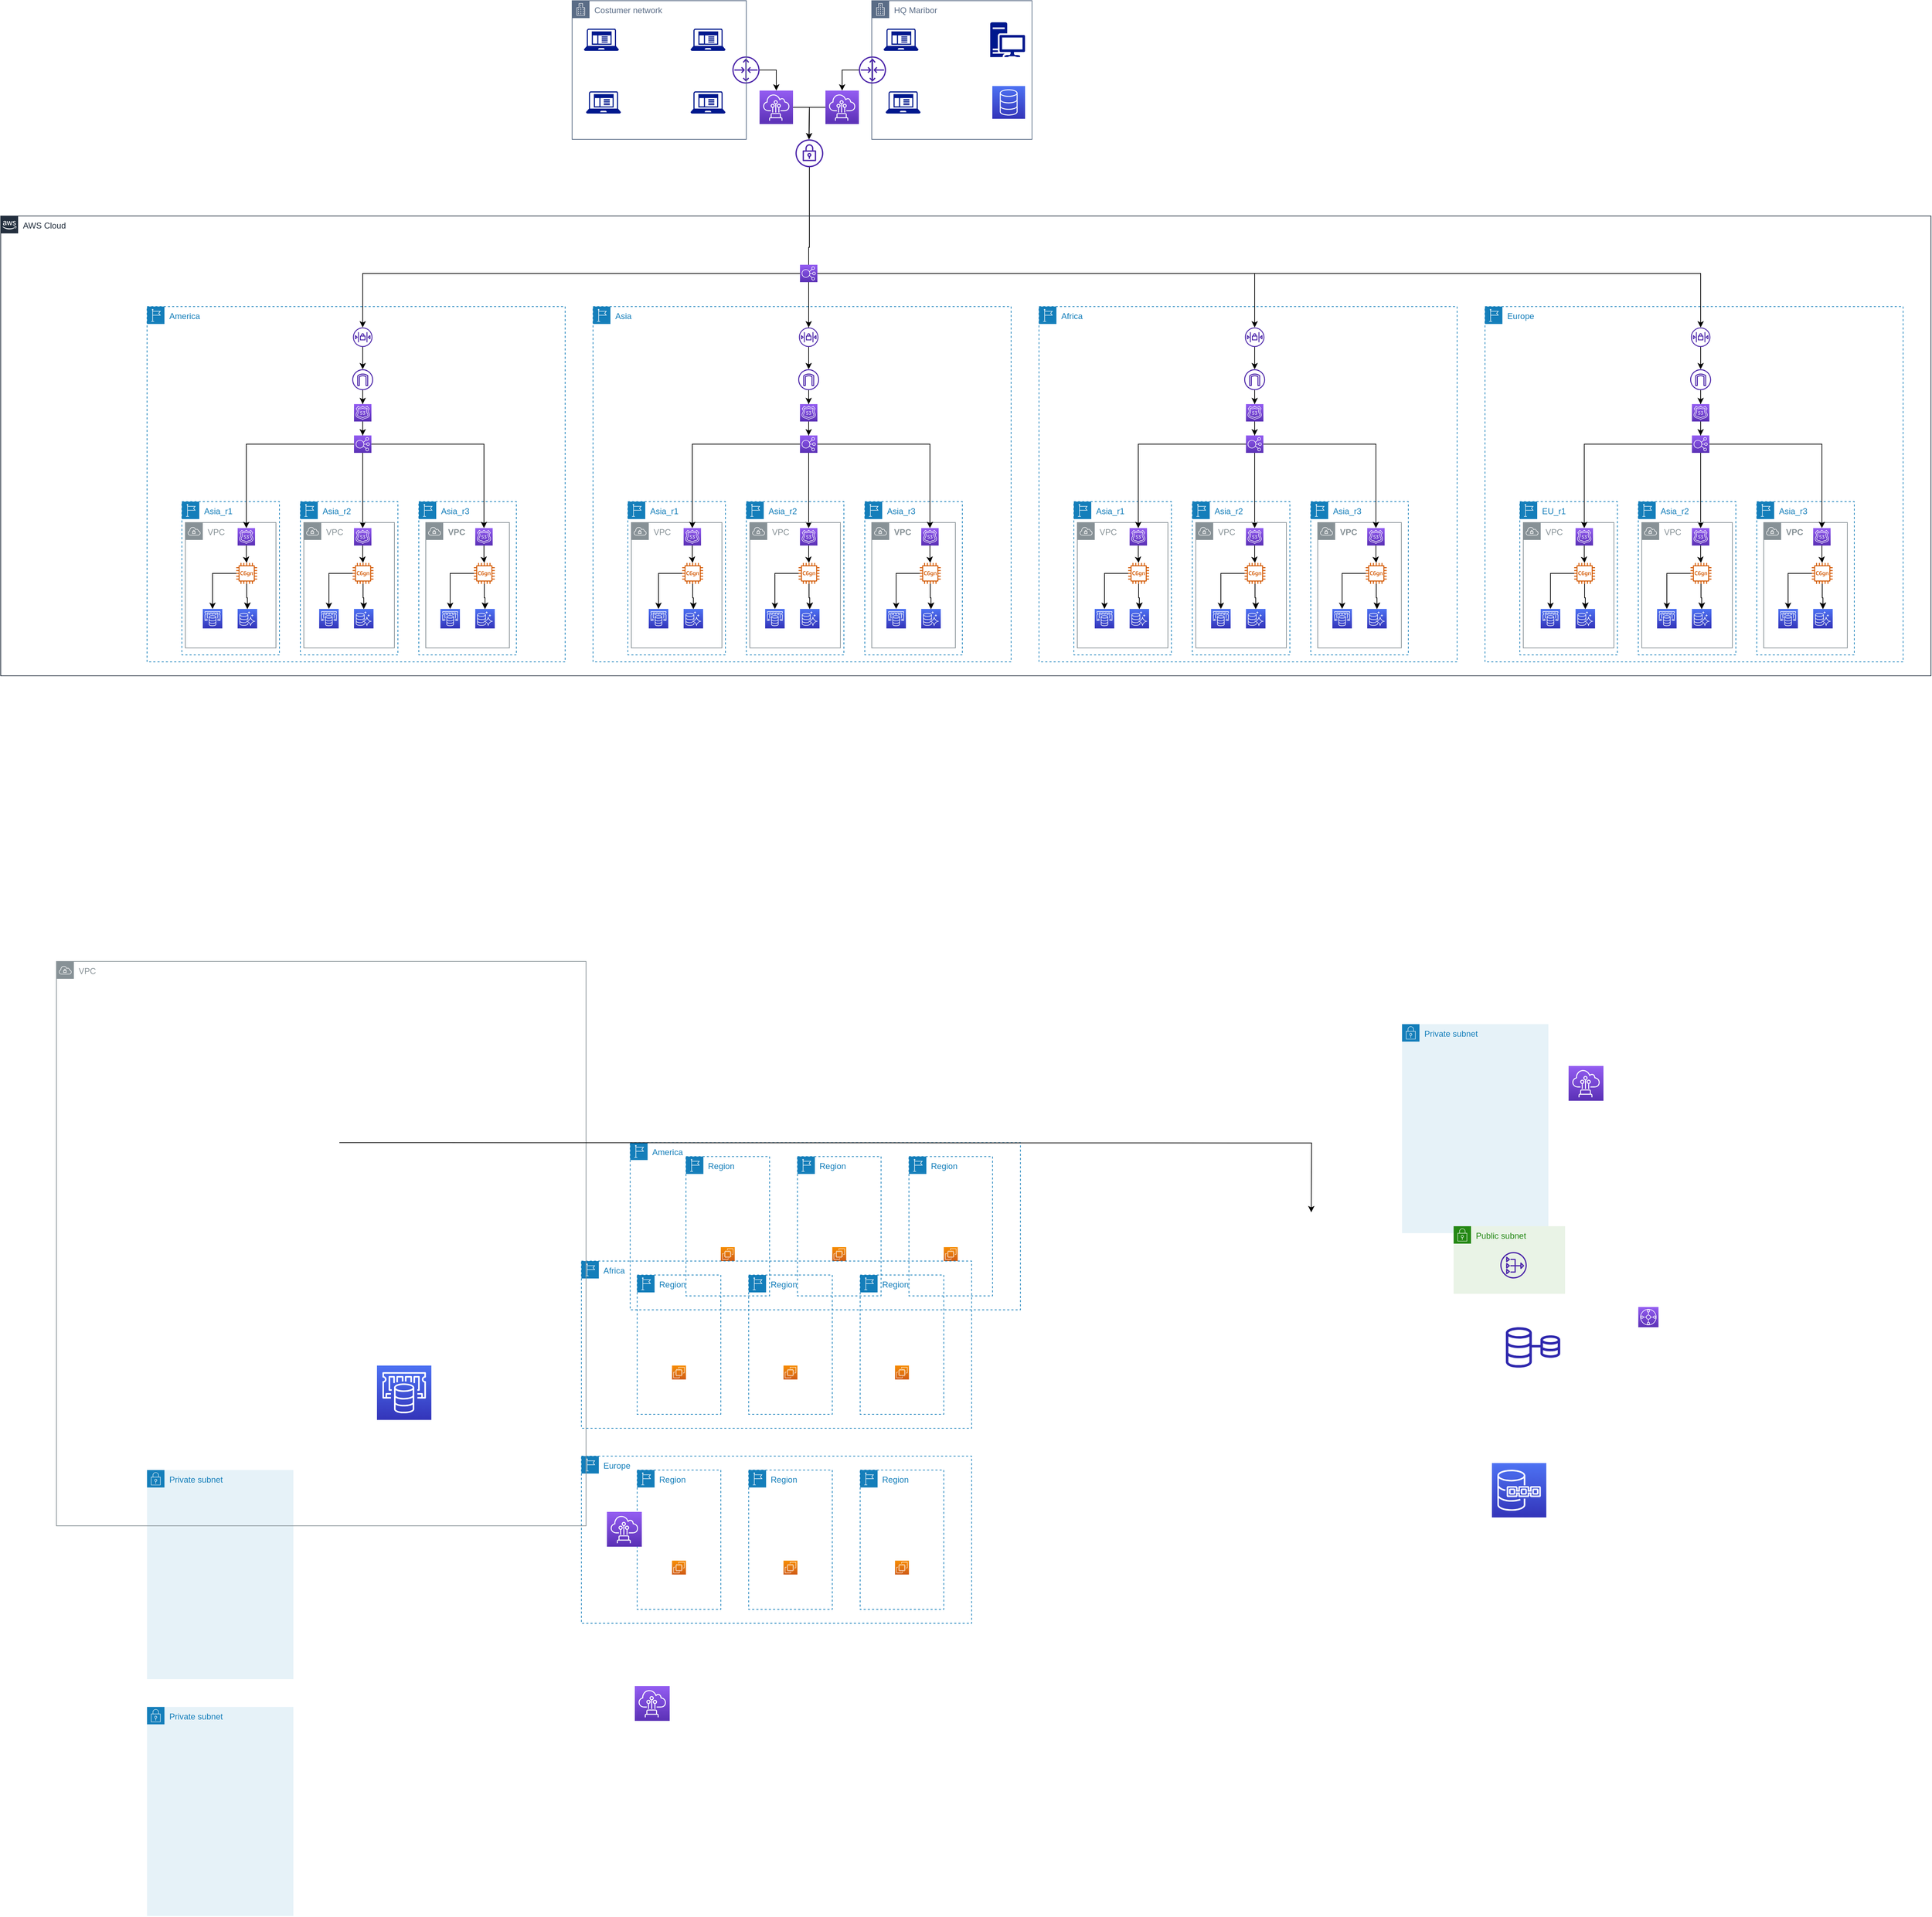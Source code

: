 <mxfile version="20.8.3" type="github"><diagram id="R7GWoLs2vNekm2l1NwD5" name="Page-1"><mxGraphModel dx="4014" dy="2889" grid="1" gridSize="10" guides="1" tooltips="1" connect="1" arrows="1" fold="1" page="1" pageScale="1" pageWidth="827" pageHeight="1169" math="0" shadow="0"><root><mxCell id="0"/><mxCell id="1" parent="0"/><mxCell id="z7foghyVsHtjKupNQYj4-1" value="Europe" style="points=[[0,0],[0.25,0],[0.5,0],[0.75,0],[1,0],[1,0.25],[1,0.5],[1,0.75],[1,1],[0.75,1],[0.5,1],[0.25,1],[0,1],[0,0.75],[0,0.5],[0,0.25]];outlineConnect=0;gradientColor=none;html=1;whiteSpace=wrap;fontSize=12;fontStyle=0;container=1;pointerEvents=0;collapsible=0;recursiveResize=0;shape=mxgraph.aws4.group;grIcon=mxgraph.aws4.group_region;strokeColor=#147EBA;fillColor=none;verticalAlign=top;align=left;spacingLeft=30;fontColor=#147EBA;dashed=1;" vertex="1" parent="1"><mxGeometry x="63.36" y="1540" width="560" height="240" as="geometry"/></mxCell><mxCell id="z7foghyVsHtjKupNQYj4-41" value="Region" style="points=[[0,0],[0.25,0],[0.5,0],[0.75,0],[1,0],[1,0.25],[1,0.5],[1,0.75],[1,1],[0.75,1],[0.5,1],[0.25,1],[0,1],[0,0.75],[0,0.5],[0,0.25]];outlineConnect=0;gradientColor=none;html=1;whiteSpace=wrap;fontSize=12;fontStyle=0;container=1;pointerEvents=0;collapsible=0;recursiveResize=0;shape=mxgraph.aws4.group;grIcon=mxgraph.aws4.group_region;strokeColor=#147EBA;fillColor=none;verticalAlign=top;align=left;spacingLeft=30;fontColor=#147EBA;dashed=1;" vertex="1" parent="z7foghyVsHtjKupNQYj4-1"><mxGeometry x="240" y="20" width="120" height="200" as="geometry"/></mxCell><mxCell id="z7foghyVsHtjKupNQYj4-42" value="" style="sketch=0;points=[[0,0,0],[0.25,0,0],[0.5,0,0],[0.75,0,0],[1,0,0],[0,1,0],[0.25,1,0],[0.5,1,0],[0.75,1,0],[1,1,0],[0,0.25,0],[0,0.5,0],[0,0.75,0],[1,0.25,0],[1,0.5,0],[1,0.75,0]];outlineConnect=0;fontColor=#232F3E;gradientColor=#F78E04;gradientDirection=north;fillColor=#D05C17;strokeColor=#ffffff;dashed=0;verticalLabelPosition=bottom;verticalAlign=top;align=center;html=1;fontSize=12;fontStyle=0;aspect=fixed;shape=mxgraph.aws4.resourceIcon;resIcon=mxgraph.aws4.ec2;" vertex="1" parent="z7foghyVsHtjKupNQYj4-41"><mxGeometry x="50" y="130" width="20" height="20" as="geometry"/></mxCell><mxCell id="z7foghyVsHtjKupNQYj4-43" value="Region" style="points=[[0,0],[0.25,0],[0.5,0],[0.75,0],[1,0],[1,0.25],[1,0.5],[1,0.75],[1,1],[0.75,1],[0.5,1],[0.25,1],[0,1],[0,0.75],[0,0.5],[0,0.25]];outlineConnect=0;gradientColor=none;html=1;whiteSpace=wrap;fontSize=12;fontStyle=0;container=1;pointerEvents=0;collapsible=0;recursiveResize=0;shape=mxgraph.aws4.group;grIcon=mxgraph.aws4.group_region;strokeColor=#147EBA;fillColor=none;verticalAlign=top;align=left;spacingLeft=30;fontColor=#147EBA;dashed=1;" vertex="1" parent="z7foghyVsHtjKupNQYj4-1"><mxGeometry x="400" y="20" width="120" height="200" as="geometry"/></mxCell><mxCell id="z7foghyVsHtjKupNQYj4-44" value="" style="sketch=0;points=[[0,0,0],[0.25,0,0],[0.5,0,0],[0.75,0,0],[1,0,0],[0,1,0],[0.25,1,0],[0.5,1,0],[0.75,1,0],[1,1,0],[0,0.25,0],[0,0.5,0],[0,0.75,0],[1,0.25,0],[1,0.5,0],[1,0.75,0]];outlineConnect=0;fontColor=#232F3E;gradientColor=#F78E04;gradientDirection=north;fillColor=#D05C17;strokeColor=#ffffff;dashed=0;verticalLabelPosition=bottom;verticalAlign=top;align=center;html=1;fontSize=12;fontStyle=0;aspect=fixed;shape=mxgraph.aws4.resourceIcon;resIcon=mxgraph.aws4.ec2;" vertex="1" parent="z7foghyVsHtjKupNQYj4-43"><mxGeometry x="50" y="130" width="20" height="20" as="geometry"/></mxCell><mxCell id="z7foghyVsHtjKupNQYj4-45" value="Region" style="points=[[0,0],[0.25,0],[0.5,0],[0.75,0],[1,0],[1,0.25],[1,0.5],[1,0.75],[1,1],[0.75,1],[0.5,1],[0.25,1],[0,1],[0,0.75],[0,0.5],[0,0.25]];outlineConnect=0;gradientColor=none;html=1;whiteSpace=wrap;fontSize=12;fontStyle=0;container=1;pointerEvents=0;collapsible=0;recursiveResize=0;shape=mxgraph.aws4.group;grIcon=mxgraph.aws4.group_region;strokeColor=#147EBA;fillColor=none;verticalAlign=top;align=left;spacingLeft=30;fontColor=#147EBA;dashed=1;" vertex="1" parent="z7foghyVsHtjKupNQYj4-1"><mxGeometry x="80" y="20" width="120" height="200" as="geometry"/></mxCell><mxCell id="z7foghyVsHtjKupNQYj4-46" value="" style="sketch=0;points=[[0,0,0],[0.25,0,0],[0.5,0,0],[0.75,0,0],[1,0,0],[0,1,0],[0.25,1,0],[0.5,1,0],[0.75,1,0],[1,1,0],[0,0.25,0],[0,0.5,0],[0,0.75,0],[1,0.25,0],[1,0.5,0],[1,0.75,0]];outlineConnect=0;fontColor=#232F3E;gradientColor=#F78E04;gradientDirection=north;fillColor=#D05C17;strokeColor=#ffffff;dashed=0;verticalLabelPosition=bottom;verticalAlign=top;align=center;html=1;fontSize=12;fontStyle=0;aspect=fixed;shape=mxgraph.aws4.resourceIcon;resIcon=mxgraph.aws4.ec2;" vertex="1" parent="z7foghyVsHtjKupNQYj4-45"><mxGeometry x="50" y="130" width="20" height="20" as="geometry"/></mxCell><mxCell id="z7foghyVsHtjKupNQYj4-2" value="&lt;div&gt;Asia&lt;/div&gt;&lt;div&gt;&lt;br&gt;&lt;/div&gt;" style="points=[[0,0],[0.25,0],[0.5,0],[0.75,0],[1,0],[1,0.25],[1,0.5],[1,0.75],[1,1],[0.75,1],[0.5,1],[0.25,1],[0,1],[0,0.75],[0,0.5],[0,0.25]];outlineConnect=0;gradientColor=none;html=1;whiteSpace=wrap;fontSize=12;fontStyle=0;container=1;pointerEvents=0;collapsible=0;recursiveResize=0;shape=mxgraph.aws4.group;grIcon=mxgraph.aws4.group_region;strokeColor=#147EBA;fillColor=none;verticalAlign=top;align=left;spacingLeft=30;fontColor=#147EBA;dashed=1;" vertex="1" parent="1"><mxGeometry x="80" y="-110" width="600" height="510" as="geometry"/></mxCell><mxCell id="z7foghyVsHtjKupNQYj4-139" value="" style="edgeStyle=orthogonalEdgeStyle;rounded=0;orthogonalLoop=1;jettySize=auto;html=1;entryX=0.5;entryY=0;entryDx=0;entryDy=0;entryPerimeter=0;" edge="1" parent="z7foghyVsHtjKupNQYj4-2" source="z7foghyVsHtjKupNQYj4-52" target="z7foghyVsHtjKupNQYj4-170"><mxGeometry relative="1" as="geometry"><mxPoint x="313.029" y="340" as="targetPoint"/></mxGeometry></mxCell><mxCell id="z7foghyVsHtjKupNQYj4-52" value="" style="sketch=0;points=[[0,0,0],[0.25,0,0],[0.5,0,0],[0.75,0,0],[1,0,0],[0,1,0],[0.25,1,0],[0.5,1,0],[0.75,1,0],[1,1,0],[0,0.25,0],[0,0.5,0],[0,0.75,0],[1,0.25,0],[1,0.5,0],[1,0.75,0]];outlineConnect=0;fontColor=#232F3E;gradientColor=#945DF2;gradientDirection=north;fillColor=#5A30B5;strokeColor=#ffffff;dashed=0;verticalLabelPosition=bottom;verticalAlign=top;align=center;html=1;fontSize=12;fontStyle=0;aspect=fixed;shape=mxgraph.aws4.resourceIcon;resIcon=mxgraph.aws4.elastic_load_balancing;" vertex="1" parent="z7foghyVsHtjKupNQYj4-2"><mxGeometry x="297" y="185" width="25" height="25" as="geometry"/></mxCell><mxCell id="z7foghyVsHtjKupNQYj4-25" value="Asia_r2" style="points=[[0,0],[0.25,0],[0.5,0],[0.75,0],[1,0],[1,0.25],[1,0.5],[1,0.75],[1,1],[0.75,1],[0.5,1],[0.25,1],[0,1],[0,0.75],[0,0.5],[0,0.25]];outlineConnect=0;gradientColor=none;html=1;whiteSpace=wrap;fontSize=12;fontStyle=0;container=1;pointerEvents=0;collapsible=0;recursiveResize=0;shape=mxgraph.aws4.group;grIcon=mxgraph.aws4.group_region;strokeColor=#147EBA;fillColor=none;verticalAlign=top;align=left;spacingLeft=30;fontColor=#147EBA;dashed=1;" vertex="1" parent="z7foghyVsHtjKupNQYj4-2"><mxGeometry x="220" y="280" width="140" height="220" as="geometry"/></mxCell><mxCell id="z7foghyVsHtjKupNQYj4-165" value="" style="sketch=0;outlineConnect=0;fontColor=#232F3E;gradientColor=none;fillColor=#D45B07;strokeColor=none;dashed=0;verticalLabelPosition=bottom;verticalAlign=top;align=center;html=1;fontSize=12;fontStyle=0;aspect=fixed;pointerEvents=1;shape=mxgraph.aws4.ec2_c6gn_instance;" vertex="1" parent="z7foghyVsHtjKupNQYj4-25"><mxGeometry x="75" y="88" width="30" height="30" as="geometry"/></mxCell><mxCell id="z7foghyVsHtjKupNQYj4-166" value="" style="sketch=0;points=[[0,0,0],[0.25,0,0],[0.5,0,0],[0.75,0,0],[1,0,0],[0,1,0],[0.25,1,0],[0.5,1,0],[0.75,1,0],[1,1,0],[0,0.25,0],[0,0.5,0],[0,0.75,0],[1,0.25,0],[1,0.5,0],[1,0.75,0]];outlineConnect=0;fontColor=#232F3E;gradientColor=#4D72F3;gradientDirection=north;fillColor=#3334B9;strokeColor=#ffffff;dashed=0;verticalLabelPosition=bottom;verticalAlign=top;align=center;html=1;fontSize=12;fontStyle=0;aspect=fixed;shape=mxgraph.aws4.resourceIcon;resIcon=mxgraph.aws4.aurora;" vertex="1" parent="z7foghyVsHtjKupNQYj4-25"><mxGeometry x="77" y="154" width="28" height="28" as="geometry"/></mxCell><mxCell id="z7foghyVsHtjKupNQYj4-161" value="" style="edgeStyle=orthogonalEdgeStyle;rounded=0;orthogonalLoop=1;jettySize=auto;html=1;" edge="1" parent="z7foghyVsHtjKupNQYj4-25" source="z7foghyVsHtjKupNQYj4-165" target="z7foghyVsHtjKupNQYj4-166"><mxGeometry relative="1" as="geometry"/></mxCell><mxCell id="z7foghyVsHtjKupNQYj4-162" value="" style="edgeStyle=orthogonalEdgeStyle;rounded=0;orthogonalLoop=1;jettySize=auto;html=1;" edge="1" parent="z7foghyVsHtjKupNQYj4-25" source="z7foghyVsHtjKupNQYj4-165" target="z7foghyVsHtjKupNQYj4-166"><mxGeometry relative="1" as="geometry"/></mxCell><mxCell id="z7foghyVsHtjKupNQYj4-163" value="" style="edgeStyle=orthogonalEdgeStyle;rounded=0;orthogonalLoop=1;jettySize=auto;html=1;" edge="1" parent="z7foghyVsHtjKupNQYj4-25" source="z7foghyVsHtjKupNQYj4-165" target="z7foghyVsHtjKupNQYj4-166"><mxGeometry relative="1" as="geometry"/></mxCell><mxCell id="z7foghyVsHtjKupNQYj4-164" value="" style="edgeStyle=orthogonalEdgeStyle;rounded=0;orthogonalLoop=1;jettySize=auto;html=1;" edge="1" parent="z7foghyVsHtjKupNQYj4-25" source="z7foghyVsHtjKupNQYj4-165" target="z7foghyVsHtjKupNQYj4-166"><mxGeometry relative="1" as="geometry"/></mxCell><mxCell id="z7foghyVsHtjKupNQYj4-167" value="" style="sketch=0;points=[[0,0,0],[0.25,0,0],[0.5,0,0],[0.75,0,0],[1,0,0],[0,1,0],[0.25,1,0],[0.5,1,0],[0.75,1,0],[1,1,0],[0,0.25,0],[0,0.5,0],[0,0.75,0],[1,0.25,0],[1,0.5,0],[1,0.75,0]];outlineConnect=0;fontColor=#232F3E;gradientColor=#4D72F3;gradientDirection=north;fillColor=#3334B9;strokeColor=#ffffff;dashed=0;verticalLabelPosition=bottom;verticalAlign=top;align=center;html=1;fontSize=12;fontStyle=0;aspect=fixed;shape=mxgraph.aws4.resourceIcon;resIcon=mxgraph.aws4.elasticache;" vertex="1" parent="z7foghyVsHtjKupNQYj4-25"><mxGeometry x="27" y="154" width="28" height="28" as="geometry"/></mxCell><mxCell id="z7foghyVsHtjKupNQYj4-168" value="" style="edgeStyle=orthogonalEdgeStyle;rounded=0;orthogonalLoop=1;jettySize=auto;html=1;" edge="1" parent="z7foghyVsHtjKupNQYj4-25" source="z7foghyVsHtjKupNQYj4-165" target="z7foghyVsHtjKupNQYj4-167"><mxGeometry relative="1" as="geometry"/></mxCell><mxCell id="z7foghyVsHtjKupNQYj4-169" style="edgeStyle=orthogonalEdgeStyle;rounded=0;orthogonalLoop=1;jettySize=auto;html=1;" edge="1" parent="z7foghyVsHtjKupNQYj4-25" source="z7foghyVsHtjKupNQYj4-170" target="z7foghyVsHtjKupNQYj4-165"><mxGeometry relative="1" as="geometry"/></mxCell><mxCell id="z7foghyVsHtjKupNQYj4-170" value="" style="sketch=0;points=[[0,0,0],[0.25,0,0],[0.5,0,0],[0.75,0,0],[1,0,0],[0,1,0],[0.25,1,0],[0.5,1,0],[0.75,1,0],[1,1,0],[0,0.25,0],[0,0.5,0],[0,0.75,0],[1,0.25,0],[1,0.5,0],[1,0.75,0]];outlineConnect=0;fontColor=#232F3E;gradientColor=#945DF2;gradientDirection=north;fillColor=#5A30B5;strokeColor=#ffffff;dashed=0;verticalLabelPosition=bottom;verticalAlign=top;align=center;html=1;fontSize=12;fontStyle=0;aspect=fixed;shape=mxgraph.aws4.resourceIcon;resIcon=mxgraph.aws4.route_53;" vertex="1" parent="z7foghyVsHtjKupNQYj4-25"><mxGeometry x="77" y="38" width="25" height="25" as="geometry"/></mxCell><mxCell id="z7foghyVsHtjKupNQYj4-182" value="VPC" style="sketch=0;outlineConnect=0;gradientColor=none;html=1;whiteSpace=wrap;fontSize=12;fontStyle=0;shape=mxgraph.aws4.group;grIcon=mxgraph.aws4.group_vpc;strokeColor=#879196;fillColor=none;verticalAlign=top;align=left;spacingLeft=30;fontColor=#879196;dashed=0;" vertex="1" parent="z7foghyVsHtjKupNQYj4-25"><mxGeometry x="5" y="30" width="130" height="180" as="geometry"/></mxCell><mxCell id="z7foghyVsHtjKupNQYj4-78" value="" style="edgeStyle=orthogonalEdgeStyle;rounded=0;orthogonalLoop=1;jettySize=auto;html=1;" edge="1" parent="z7foghyVsHtjKupNQYj4-2" source="z7foghyVsHtjKupNQYj4-49" target="z7foghyVsHtjKupNQYj4-52"><mxGeometry relative="1" as="geometry"/></mxCell><mxCell id="z7foghyVsHtjKupNQYj4-49" value="" style="sketch=0;points=[[0,0,0],[0.25,0,0],[0.5,0,0],[0.75,0,0],[1,0,0],[0,1,0],[0.25,1,0],[0.5,1,0],[0.75,1,0],[1,1,0],[0,0.25,0],[0,0.5,0],[0,0.75,0],[1,0.25,0],[1,0.5,0],[1,0.75,0]];outlineConnect=0;fontColor=#232F3E;gradientColor=#945DF2;gradientDirection=north;fillColor=#5A30B5;strokeColor=#ffffff;dashed=0;verticalLabelPosition=bottom;verticalAlign=top;align=center;html=1;fontSize=12;fontStyle=0;aspect=fixed;shape=mxgraph.aws4.resourceIcon;resIcon=mxgraph.aws4.route_53;" vertex="1" parent="z7foghyVsHtjKupNQYj4-2"><mxGeometry x="297" y="140" width="25" height="25" as="geometry"/></mxCell><mxCell id="z7foghyVsHtjKupNQYj4-118" value="Asia_r1" style="points=[[0,0],[0.25,0],[0.5,0],[0.75,0],[1,0],[1,0.25],[1,0.5],[1,0.75],[1,1],[0.75,1],[0.5,1],[0.25,1],[0,1],[0,0.75],[0,0.5],[0,0.25]];outlineConnect=0;gradientColor=none;html=1;whiteSpace=wrap;fontSize=12;fontStyle=0;container=1;pointerEvents=0;collapsible=0;recursiveResize=0;shape=mxgraph.aws4.group;grIcon=mxgraph.aws4.group_region;strokeColor=#147EBA;fillColor=none;verticalAlign=top;align=left;spacingLeft=30;fontColor=#147EBA;dashed=1;" vertex="1" parent="z7foghyVsHtjKupNQYj4-2"><mxGeometry x="50" y="280" width="140" height="220" as="geometry"/></mxCell><mxCell id="z7foghyVsHtjKupNQYj4-121" value="" style="edgeStyle=orthogonalEdgeStyle;rounded=0;orthogonalLoop=1;jettySize=auto;html=1;" edge="1" parent="z7foghyVsHtjKupNQYj4-118" source="z7foghyVsHtjKupNQYj4-126" target="z7foghyVsHtjKupNQYj4-127"><mxGeometry relative="1" as="geometry"/></mxCell><mxCell id="z7foghyVsHtjKupNQYj4-122" value="" style="edgeStyle=orthogonalEdgeStyle;rounded=0;orthogonalLoop=1;jettySize=auto;html=1;" edge="1" parent="z7foghyVsHtjKupNQYj4-118" source="z7foghyVsHtjKupNQYj4-126" target="z7foghyVsHtjKupNQYj4-127"><mxGeometry relative="1" as="geometry"/></mxCell><mxCell id="z7foghyVsHtjKupNQYj4-123" value="" style="edgeStyle=orthogonalEdgeStyle;rounded=0;orthogonalLoop=1;jettySize=auto;html=1;" edge="1" parent="z7foghyVsHtjKupNQYj4-118" source="z7foghyVsHtjKupNQYj4-126" target="z7foghyVsHtjKupNQYj4-127"><mxGeometry relative="1" as="geometry"/></mxCell><mxCell id="z7foghyVsHtjKupNQYj4-124" value="" style="edgeStyle=orthogonalEdgeStyle;rounded=0;orthogonalLoop=1;jettySize=auto;html=1;" edge="1" parent="z7foghyVsHtjKupNQYj4-118" source="z7foghyVsHtjKupNQYj4-126" target="z7foghyVsHtjKupNQYj4-127"><mxGeometry relative="1" as="geometry"/></mxCell><mxCell id="z7foghyVsHtjKupNQYj4-126" value="" style="sketch=0;outlineConnect=0;fontColor=#232F3E;gradientColor=none;fillColor=#D45B07;strokeColor=none;dashed=0;verticalLabelPosition=bottom;verticalAlign=top;align=center;html=1;fontSize=12;fontStyle=0;aspect=fixed;pointerEvents=1;shape=mxgraph.aws4.ec2_c6gn_instance;" vertex="1" parent="z7foghyVsHtjKupNQYj4-118"><mxGeometry x="78" y="88" width="30" height="30" as="geometry"/></mxCell><mxCell id="z7foghyVsHtjKupNQYj4-127" value="" style="sketch=0;points=[[0,0,0],[0.25,0,0],[0.5,0,0],[0.75,0,0],[1,0,0],[0,1,0],[0.25,1,0],[0.5,1,0],[0.75,1,0],[1,1,0],[0,0.25,0],[0,0.5,0],[0,0.75,0],[1,0.25,0],[1,0.5,0],[1,0.75,0]];outlineConnect=0;fontColor=#232F3E;gradientColor=#4D72F3;gradientDirection=north;fillColor=#3334B9;strokeColor=#ffffff;dashed=0;verticalLabelPosition=bottom;verticalAlign=top;align=center;html=1;fontSize=12;fontStyle=0;aspect=fixed;shape=mxgraph.aws4.resourceIcon;resIcon=mxgraph.aws4.aurora;" vertex="1" parent="z7foghyVsHtjKupNQYj4-118"><mxGeometry x="80" y="154" width="28" height="28" as="geometry"/></mxCell><mxCell id="z7foghyVsHtjKupNQYj4-120" value="" style="sketch=0;points=[[0,0,0],[0.25,0,0],[0.5,0,0],[0.75,0,0],[1,0,0],[0,1,0],[0.25,1,0],[0.5,1,0],[0.75,1,0],[1,1,0],[0,0.25,0],[0,0.5,0],[0,0.75,0],[1,0.25,0],[1,0.5,0],[1,0.75,0]];outlineConnect=0;fontColor=#232F3E;gradientColor=#4D72F3;gradientDirection=north;fillColor=#3334B9;strokeColor=#ffffff;dashed=0;verticalLabelPosition=bottom;verticalAlign=top;align=center;html=1;fontSize=12;fontStyle=0;aspect=fixed;shape=mxgraph.aws4.resourceIcon;resIcon=mxgraph.aws4.elasticache;" vertex="1" parent="z7foghyVsHtjKupNQYj4-118"><mxGeometry x="30" y="154" width="28" height="28" as="geometry"/></mxCell><mxCell id="z7foghyVsHtjKupNQYj4-125" value="" style="edgeStyle=orthogonalEdgeStyle;rounded=0;orthogonalLoop=1;jettySize=auto;html=1;" edge="1" parent="z7foghyVsHtjKupNQYj4-118" source="z7foghyVsHtjKupNQYj4-126" target="z7foghyVsHtjKupNQYj4-120"><mxGeometry relative="1" as="geometry"/></mxCell><mxCell id="z7foghyVsHtjKupNQYj4-149" style="edgeStyle=orthogonalEdgeStyle;rounded=0;orthogonalLoop=1;jettySize=auto;html=1;" edge="1" parent="z7foghyVsHtjKupNQYj4-118" source="z7foghyVsHtjKupNQYj4-141" target="z7foghyVsHtjKupNQYj4-126"><mxGeometry relative="1" as="geometry"/></mxCell><mxCell id="z7foghyVsHtjKupNQYj4-141" value="" style="sketch=0;points=[[0,0,0],[0.25,0,0],[0.5,0,0],[0.75,0,0],[1,0,0],[0,1,0],[0.25,1,0],[0.5,1,0],[0.75,1,0],[1,1,0],[0,0.25,0],[0,0.5,0],[0,0.75,0],[1,0.25,0],[1,0.5,0],[1,0.75,0]];outlineConnect=0;fontColor=#232F3E;gradientColor=#945DF2;gradientDirection=north;fillColor=#5A30B5;strokeColor=#ffffff;dashed=0;verticalLabelPosition=bottom;verticalAlign=top;align=center;html=1;fontSize=12;fontStyle=0;aspect=fixed;shape=mxgraph.aws4.resourceIcon;resIcon=mxgraph.aws4.route_53;" vertex="1" parent="z7foghyVsHtjKupNQYj4-118"><mxGeometry x="80" y="38" width="25" height="25" as="geometry"/></mxCell><mxCell id="z7foghyVsHtjKupNQYj4-181" value="VPC" style="sketch=0;outlineConnect=0;gradientColor=none;html=1;whiteSpace=wrap;fontSize=12;fontStyle=0;shape=mxgraph.aws4.group;grIcon=mxgraph.aws4.group_vpc;strokeColor=#879196;fillColor=none;verticalAlign=top;align=left;spacingLeft=30;fontColor=#879196;dashed=0;" vertex="1" parent="z7foghyVsHtjKupNQYj4-118"><mxGeometry x="5" y="30" width="130" height="180" as="geometry"/></mxCell><mxCell id="z7foghyVsHtjKupNQYj4-138" value="" style="edgeStyle=orthogonalEdgeStyle;rounded=0;orthogonalLoop=1;jettySize=auto;html=1;entryX=0.5;entryY=0;entryDx=0;entryDy=0;entryPerimeter=0;" edge="1" parent="z7foghyVsHtjKupNQYj4-2" source="z7foghyVsHtjKupNQYj4-52" target="z7foghyVsHtjKupNQYj4-141"><mxGeometry relative="1" as="geometry"/></mxCell><mxCell id="z7foghyVsHtjKupNQYj4-128" value="Asia_r3" style="points=[[0,0],[0.25,0],[0.5,0],[0.75,0],[1,0],[1,0.25],[1,0.5],[1,0.75],[1,1],[0.75,1],[0.5,1],[0.25,1],[0,1],[0,0.75],[0,0.5],[0,0.25]];outlineConnect=0;gradientColor=none;html=1;whiteSpace=wrap;fontSize=12;fontStyle=0;container=1;pointerEvents=0;collapsible=0;recursiveResize=0;shape=mxgraph.aws4.group;grIcon=mxgraph.aws4.group_region;strokeColor=#147EBA;fillColor=none;verticalAlign=top;align=left;spacingLeft=30;fontColor=#147EBA;dashed=1;" vertex="1" parent="z7foghyVsHtjKupNQYj4-2"><mxGeometry x="390" y="280" width="140" height="220" as="geometry"/></mxCell><mxCell id="z7foghyVsHtjKupNQYj4-171" value="" style="sketch=0;outlineConnect=0;fontColor=#232F3E;gradientColor=none;fillColor=#D45B07;strokeColor=none;dashed=0;verticalLabelPosition=bottom;verticalAlign=top;align=center;html=1;fontSize=12;fontStyle=0;aspect=fixed;pointerEvents=1;shape=mxgraph.aws4.ec2_c6gn_instance;" vertex="1" parent="z7foghyVsHtjKupNQYj4-128"><mxGeometry x="79" y="88" width="30" height="30" as="geometry"/></mxCell><mxCell id="z7foghyVsHtjKupNQYj4-172" value="" style="sketch=0;points=[[0,0,0],[0.25,0,0],[0.5,0,0],[0.75,0,0],[1,0,0],[0,1,0],[0.25,1,0],[0.5,1,0],[0.75,1,0],[1,1,0],[0,0.25,0],[0,0.5,0],[0,0.75,0],[1,0.25,0],[1,0.5,0],[1,0.75,0]];outlineConnect=0;fontColor=#232F3E;gradientColor=#4D72F3;gradientDirection=north;fillColor=#3334B9;strokeColor=#ffffff;dashed=0;verticalLabelPosition=bottom;verticalAlign=top;align=center;html=1;fontSize=12;fontStyle=0;aspect=fixed;shape=mxgraph.aws4.resourceIcon;resIcon=mxgraph.aws4.aurora;" vertex="1" parent="z7foghyVsHtjKupNQYj4-128"><mxGeometry x="81" y="154" width="28" height="28" as="geometry"/></mxCell><mxCell id="z7foghyVsHtjKupNQYj4-173" value="" style="edgeStyle=orthogonalEdgeStyle;rounded=0;orthogonalLoop=1;jettySize=auto;html=1;" edge="1" parent="z7foghyVsHtjKupNQYj4-128" source="z7foghyVsHtjKupNQYj4-171" target="z7foghyVsHtjKupNQYj4-172"><mxGeometry relative="1" as="geometry"/></mxCell><mxCell id="z7foghyVsHtjKupNQYj4-174" value="" style="edgeStyle=orthogonalEdgeStyle;rounded=0;orthogonalLoop=1;jettySize=auto;html=1;" edge="1" parent="z7foghyVsHtjKupNQYj4-128" source="z7foghyVsHtjKupNQYj4-171" target="z7foghyVsHtjKupNQYj4-172"><mxGeometry relative="1" as="geometry"/></mxCell><mxCell id="z7foghyVsHtjKupNQYj4-175" value="" style="edgeStyle=orthogonalEdgeStyle;rounded=0;orthogonalLoop=1;jettySize=auto;html=1;" edge="1" parent="z7foghyVsHtjKupNQYj4-128" source="z7foghyVsHtjKupNQYj4-171" target="z7foghyVsHtjKupNQYj4-172"><mxGeometry relative="1" as="geometry"/></mxCell><mxCell id="z7foghyVsHtjKupNQYj4-176" value="" style="edgeStyle=orthogonalEdgeStyle;rounded=0;orthogonalLoop=1;jettySize=auto;html=1;" edge="1" parent="z7foghyVsHtjKupNQYj4-128" source="z7foghyVsHtjKupNQYj4-171" target="z7foghyVsHtjKupNQYj4-172"><mxGeometry relative="1" as="geometry"/></mxCell><mxCell id="z7foghyVsHtjKupNQYj4-177" value="" style="sketch=0;points=[[0,0,0],[0.25,0,0],[0.5,0,0],[0.75,0,0],[1,0,0],[0,1,0],[0.25,1,0],[0.5,1,0],[0.75,1,0],[1,1,0],[0,0.25,0],[0,0.5,0],[0,0.75,0],[1,0.25,0],[1,0.5,0],[1,0.75,0]];outlineConnect=0;fontColor=#232F3E;gradientColor=#4D72F3;gradientDirection=north;fillColor=#3334B9;strokeColor=#ffffff;dashed=0;verticalLabelPosition=bottom;verticalAlign=top;align=center;html=1;fontSize=12;fontStyle=0;aspect=fixed;shape=mxgraph.aws4.resourceIcon;resIcon=mxgraph.aws4.elasticache;" vertex="1" parent="z7foghyVsHtjKupNQYj4-128"><mxGeometry x="31" y="154" width="28" height="28" as="geometry"/></mxCell><mxCell id="z7foghyVsHtjKupNQYj4-178" value="" style="edgeStyle=orthogonalEdgeStyle;rounded=0;orthogonalLoop=1;jettySize=auto;html=1;" edge="1" parent="z7foghyVsHtjKupNQYj4-128" source="z7foghyVsHtjKupNQYj4-171" target="z7foghyVsHtjKupNQYj4-177"><mxGeometry relative="1" as="geometry"/></mxCell><mxCell id="z7foghyVsHtjKupNQYj4-179" style="edgeStyle=orthogonalEdgeStyle;rounded=0;orthogonalLoop=1;jettySize=auto;html=1;" edge="1" parent="z7foghyVsHtjKupNQYj4-128" source="z7foghyVsHtjKupNQYj4-180" target="z7foghyVsHtjKupNQYj4-171"><mxGeometry relative="1" as="geometry"/></mxCell><mxCell id="z7foghyVsHtjKupNQYj4-180" value="" style="sketch=0;points=[[0,0,0],[0.25,0,0],[0.5,0,0],[0.75,0,0],[1,0,0],[0,1,0],[0.25,1,0],[0.5,1,0],[0.75,1,0],[1,1,0],[0,0.25,0],[0,0.5,0],[0,0.75,0],[1,0.25,0],[1,0.5,0],[1,0.75,0]];outlineConnect=0;fontColor=#232F3E;gradientColor=#945DF2;gradientDirection=north;fillColor=#5A30B5;strokeColor=#ffffff;dashed=0;verticalLabelPosition=bottom;verticalAlign=top;align=center;html=1;fontSize=12;fontStyle=0;aspect=fixed;shape=mxgraph.aws4.resourceIcon;resIcon=mxgraph.aws4.route_53;" vertex="1" parent="z7foghyVsHtjKupNQYj4-128"><mxGeometry x="81" y="38" width="25" height="25" as="geometry"/></mxCell><mxCell id="z7foghyVsHtjKupNQYj4-183" value="VPC" style="sketch=0;outlineConnect=0;gradientColor=none;html=1;whiteSpace=wrap;fontSize=12;fontStyle=1;shape=mxgraph.aws4.group;grIcon=mxgraph.aws4.group_vpc;strokeColor=#879196;fillColor=none;verticalAlign=top;align=left;spacingLeft=30;fontColor=#879196;dashed=0;" vertex="1" parent="z7foghyVsHtjKupNQYj4-128"><mxGeometry x="10" y="30" width="120" height="180" as="geometry"/></mxCell><mxCell id="z7foghyVsHtjKupNQYj4-140" style="edgeStyle=orthogonalEdgeStyle;rounded=0;orthogonalLoop=1;jettySize=auto;html=1;" edge="1" parent="z7foghyVsHtjKupNQYj4-2" source="z7foghyVsHtjKupNQYj4-52" target="z7foghyVsHtjKupNQYj4-180"><mxGeometry relative="1" as="geometry"><mxPoint x="483" y="350" as="targetPoint"/></mxGeometry></mxCell><mxCell id="z7foghyVsHtjKupNQYj4-185" style="edgeStyle=orthogonalEdgeStyle;rounded=0;orthogonalLoop=1;jettySize=auto;html=1;entryX=0.5;entryY=0;entryDx=0;entryDy=0;entryPerimeter=0;" edge="1" parent="z7foghyVsHtjKupNQYj4-2" source="z7foghyVsHtjKupNQYj4-184" target="z7foghyVsHtjKupNQYj4-49"><mxGeometry relative="1" as="geometry"/></mxCell><mxCell id="z7foghyVsHtjKupNQYj4-184" value="" style="sketch=0;outlineConnect=0;fontColor=#232F3E;gradientColor=none;fillColor=#4D27AA;strokeColor=none;dashed=0;verticalLabelPosition=bottom;verticalAlign=top;align=center;html=1;fontSize=12;fontStyle=0;aspect=fixed;pointerEvents=1;shape=mxgraph.aws4.internet_gateway;" vertex="1" parent="z7foghyVsHtjKupNQYj4-2"><mxGeometry x="294.5" y="90" width="30" height="30" as="geometry"/></mxCell><mxCell id="z7foghyVsHtjKupNQYj4-4" value="America" style="points=[[0,0],[0.25,0],[0.5,0],[0.75,0],[1,0],[1,0.25],[1,0.5],[1,0.75],[1,1],[0.75,1],[0.5,1],[0.25,1],[0,1],[0,0.75],[0,0.5],[0,0.25]];outlineConnect=0;gradientColor=none;html=1;whiteSpace=wrap;fontSize=12;fontStyle=0;container=1;pointerEvents=0;collapsible=0;recursiveResize=0;shape=mxgraph.aws4.group;grIcon=mxgraph.aws4.group_region;strokeColor=#147EBA;fillColor=none;verticalAlign=top;align=left;spacingLeft=30;fontColor=#147EBA;dashed=1;" vertex="1" parent="1"><mxGeometry x="133.36" y="1090" width="560" height="240" as="geometry"/></mxCell><mxCell id="z7foghyVsHtjKupNQYj4-26" value="Region" style="points=[[0,0],[0.25,0],[0.5,0],[0.75,0],[1,0],[1,0.25],[1,0.5],[1,0.75],[1,1],[0.75,1],[0.5,1],[0.25,1],[0,1],[0,0.75],[0,0.5],[0,0.25]];outlineConnect=0;gradientColor=none;html=1;whiteSpace=wrap;fontSize=12;fontStyle=0;container=1;pointerEvents=0;collapsible=0;recursiveResize=0;shape=mxgraph.aws4.group;grIcon=mxgraph.aws4.group_region;strokeColor=#147EBA;fillColor=none;verticalAlign=top;align=left;spacingLeft=30;fontColor=#147EBA;dashed=1;" vertex="1" parent="z7foghyVsHtjKupNQYj4-4"><mxGeometry x="240" y="20" width="120" height="200" as="geometry"/></mxCell><mxCell id="z7foghyVsHtjKupNQYj4-27" value="" style="sketch=0;points=[[0,0,0],[0.25,0,0],[0.5,0,0],[0.75,0,0],[1,0,0],[0,1,0],[0.25,1,0],[0.5,1,0],[0.75,1,0],[1,1,0],[0,0.25,0],[0,0.5,0],[0,0.75,0],[1,0.25,0],[1,0.5,0],[1,0.75,0]];outlineConnect=0;fontColor=#232F3E;gradientColor=#F78E04;gradientDirection=north;fillColor=#D05C17;strokeColor=#ffffff;dashed=0;verticalLabelPosition=bottom;verticalAlign=top;align=center;html=1;fontSize=12;fontStyle=0;aspect=fixed;shape=mxgraph.aws4.resourceIcon;resIcon=mxgraph.aws4.ec2;" vertex="1" parent="z7foghyVsHtjKupNQYj4-26"><mxGeometry x="50" y="130" width="20" height="20" as="geometry"/></mxCell><mxCell id="z7foghyVsHtjKupNQYj4-28" value="Region" style="points=[[0,0],[0.25,0],[0.5,0],[0.75,0],[1,0],[1,0.25],[1,0.5],[1,0.75],[1,1],[0.75,1],[0.5,1],[0.25,1],[0,1],[0,0.75],[0,0.5],[0,0.25]];outlineConnect=0;gradientColor=none;html=1;whiteSpace=wrap;fontSize=12;fontStyle=0;container=1;pointerEvents=0;collapsible=0;recursiveResize=0;shape=mxgraph.aws4.group;grIcon=mxgraph.aws4.group_region;strokeColor=#147EBA;fillColor=none;verticalAlign=top;align=left;spacingLeft=30;fontColor=#147EBA;dashed=1;" vertex="1" parent="z7foghyVsHtjKupNQYj4-4"><mxGeometry x="400" y="20" width="120" height="200" as="geometry"/></mxCell><mxCell id="z7foghyVsHtjKupNQYj4-29" value="" style="sketch=0;points=[[0,0,0],[0.25,0,0],[0.5,0,0],[0.75,0,0],[1,0,0],[0,1,0],[0.25,1,0],[0.5,1,0],[0.75,1,0],[1,1,0],[0,0.25,0],[0,0.5,0],[0,0.75,0],[1,0.25,0],[1,0.5,0],[1,0.75,0]];outlineConnect=0;fontColor=#232F3E;gradientColor=#F78E04;gradientDirection=north;fillColor=#D05C17;strokeColor=#ffffff;dashed=0;verticalLabelPosition=bottom;verticalAlign=top;align=center;html=1;fontSize=12;fontStyle=0;aspect=fixed;shape=mxgraph.aws4.resourceIcon;resIcon=mxgraph.aws4.ec2;" vertex="1" parent="z7foghyVsHtjKupNQYj4-28"><mxGeometry x="50" y="130" width="20" height="20" as="geometry"/></mxCell><mxCell id="z7foghyVsHtjKupNQYj4-30" value="Region" style="points=[[0,0],[0.25,0],[0.5,0],[0.75,0],[1,0],[1,0.25],[1,0.5],[1,0.75],[1,1],[0.75,1],[0.5,1],[0.25,1],[0,1],[0,0.75],[0,0.5],[0,0.25]];outlineConnect=0;gradientColor=none;html=1;whiteSpace=wrap;fontSize=12;fontStyle=0;container=1;pointerEvents=0;collapsible=0;recursiveResize=0;shape=mxgraph.aws4.group;grIcon=mxgraph.aws4.group_region;strokeColor=#147EBA;fillColor=none;verticalAlign=top;align=left;spacingLeft=30;fontColor=#147EBA;dashed=1;" vertex="1" parent="z7foghyVsHtjKupNQYj4-4"><mxGeometry x="80" y="20" width="120" height="200" as="geometry"/></mxCell><mxCell id="z7foghyVsHtjKupNQYj4-31" value="" style="sketch=0;points=[[0,0,0],[0.25,0,0],[0.5,0,0],[0.75,0,0],[1,0,0],[0,1,0],[0.25,1,0],[0.5,1,0],[0.75,1,0],[1,1,0],[0,0.25,0],[0,0.5,0],[0,0.75,0],[1,0.25,0],[1,0.5,0],[1,0.75,0]];outlineConnect=0;fontColor=#232F3E;gradientColor=#F78E04;gradientDirection=north;fillColor=#D05C17;strokeColor=#ffffff;dashed=0;verticalLabelPosition=bottom;verticalAlign=top;align=center;html=1;fontSize=12;fontStyle=0;aspect=fixed;shape=mxgraph.aws4.resourceIcon;resIcon=mxgraph.aws4.ec2;" vertex="1" parent="z7foghyVsHtjKupNQYj4-30"><mxGeometry x="50" y="130" width="20" height="20" as="geometry"/></mxCell><mxCell id="z7foghyVsHtjKupNQYj4-5" value="Africa" style="points=[[0,0],[0.25,0],[0.5,0],[0.75,0],[1,0],[1,0.25],[1,0.5],[1,0.75],[1,1],[0.75,1],[0.5,1],[0.25,1],[0,1],[0,0.75],[0,0.5],[0,0.25]];outlineConnect=0;gradientColor=none;html=1;whiteSpace=wrap;fontSize=12;fontStyle=0;container=1;pointerEvents=0;collapsible=0;recursiveResize=0;shape=mxgraph.aws4.group;grIcon=mxgraph.aws4.group_region;strokeColor=#147EBA;fillColor=none;verticalAlign=top;align=left;spacingLeft=30;fontColor=#147EBA;dashed=1;" vertex="1" parent="1"><mxGeometry x="63.36" y="1260" width="560" height="240" as="geometry"/></mxCell><mxCell id="z7foghyVsHtjKupNQYj4-35" value="Region" style="points=[[0,0],[0.25,0],[0.5,0],[0.75,0],[1,0],[1,0.25],[1,0.5],[1,0.75],[1,1],[0.75,1],[0.5,1],[0.25,1],[0,1],[0,0.75],[0,0.5],[0,0.25]];outlineConnect=0;gradientColor=none;html=1;whiteSpace=wrap;fontSize=12;fontStyle=0;container=1;pointerEvents=0;collapsible=0;recursiveResize=0;shape=mxgraph.aws4.group;grIcon=mxgraph.aws4.group_region;strokeColor=#147EBA;fillColor=none;verticalAlign=top;align=left;spacingLeft=30;fontColor=#147EBA;dashed=1;" vertex="1" parent="z7foghyVsHtjKupNQYj4-5"><mxGeometry x="240" y="20" width="120" height="200" as="geometry"/></mxCell><mxCell id="z7foghyVsHtjKupNQYj4-36" value="" style="sketch=0;points=[[0,0,0],[0.25,0,0],[0.5,0,0],[0.75,0,0],[1,0,0],[0,1,0],[0.25,1,0],[0.5,1,0],[0.75,1,0],[1,1,0],[0,0.25,0],[0,0.5,0],[0,0.75,0],[1,0.25,0],[1,0.5,0],[1,0.75,0]];outlineConnect=0;fontColor=#232F3E;gradientColor=#F78E04;gradientDirection=north;fillColor=#D05C17;strokeColor=#ffffff;dashed=0;verticalLabelPosition=bottom;verticalAlign=top;align=center;html=1;fontSize=12;fontStyle=0;aspect=fixed;shape=mxgraph.aws4.resourceIcon;resIcon=mxgraph.aws4.ec2;" vertex="1" parent="z7foghyVsHtjKupNQYj4-35"><mxGeometry x="50" y="130" width="20" height="20" as="geometry"/></mxCell><mxCell id="z7foghyVsHtjKupNQYj4-37" value="Region" style="points=[[0,0],[0.25,0],[0.5,0],[0.75,0],[1,0],[1,0.25],[1,0.5],[1,0.75],[1,1],[0.75,1],[0.5,1],[0.25,1],[0,1],[0,0.75],[0,0.5],[0,0.25]];outlineConnect=0;gradientColor=none;html=1;whiteSpace=wrap;fontSize=12;fontStyle=0;container=1;pointerEvents=0;collapsible=0;recursiveResize=0;shape=mxgraph.aws4.group;grIcon=mxgraph.aws4.group_region;strokeColor=#147EBA;fillColor=none;verticalAlign=top;align=left;spacingLeft=30;fontColor=#147EBA;dashed=1;" vertex="1" parent="z7foghyVsHtjKupNQYj4-5"><mxGeometry x="400" y="20" width="120" height="200" as="geometry"/></mxCell><mxCell id="z7foghyVsHtjKupNQYj4-38" value="" style="sketch=0;points=[[0,0,0],[0.25,0,0],[0.5,0,0],[0.75,0,0],[1,0,0],[0,1,0],[0.25,1,0],[0.5,1,0],[0.75,1,0],[1,1,0],[0,0.25,0],[0,0.5,0],[0,0.75,0],[1,0.25,0],[1,0.5,0],[1,0.75,0]];outlineConnect=0;fontColor=#232F3E;gradientColor=#F78E04;gradientDirection=north;fillColor=#D05C17;strokeColor=#ffffff;dashed=0;verticalLabelPosition=bottom;verticalAlign=top;align=center;html=1;fontSize=12;fontStyle=0;aspect=fixed;shape=mxgraph.aws4.resourceIcon;resIcon=mxgraph.aws4.ec2;" vertex="1" parent="z7foghyVsHtjKupNQYj4-37"><mxGeometry x="50" y="130" width="20" height="20" as="geometry"/></mxCell><mxCell id="z7foghyVsHtjKupNQYj4-39" value="Region" style="points=[[0,0],[0.25,0],[0.5,0],[0.75,0],[1,0],[1,0.25],[1,0.5],[1,0.75],[1,1],[0.75,1],[0.5,1],[0.25,1],[0,1],[0,0.75],[0,0.5],[0,0.25]];outlineConnect=0;gradientColor=none;html=1;whiteSpace=wrap;fontSize=12;fontStyle=0;container=1;pointerEvents=0;collapsible=0;recursiveResize=0;shape=mxgraph.aws4.group;grIcon=mxgraph.aws4.group_region;strokeColor=#147EBA;fillColor=none;verticalAlign=top;align=left;spacingLeft=30;fontColor=#147EBA;dashed=1;" vertex="1" parent="z7foghyVsHtjKupNQYj4-5"><mxGeometry x="80" y="20" width="120" height="200" as="geometry"/></mxCell><mxCell id="z7foghyVsHtjKupNQYj4-40" value="" style="sketch=0;points=[[0,0,0],[0.25,0,0],[0.5,0,0],[0.75,0,0],[1,0,0],[0,1,0],[0.25,1,0],[0.5,1,0],[0.75,1,0],[1,1,0],[0,0.25,0],[0,0.5,0],[0,0.75,0],[1,0.25,0],[1,0.5,0],[1,0.75,0]];outlineConnect=0;fontColor=#232F3E;gradientColor=#F78E04;gradientDirection=north;fillColor=#D05C17;strokeColor=#ffffff;dashed=0;verticalLabelPosition=bottom;verticalAlign=top;align=center;html=1;fontSize=12;fontStyle=0;aspect=fixed;shape=mxgraph.aws4.resourceIcon;resIcon=mxgraph.aws4.ec2;" vertex="1" parent="z7foghyVsHtjKupNQYj4-39"><mxGeometry x="50" y="130" width="20" height="20" as="geometry"/></mxCell><mxCell id="z7foghyVsHtjKupNQYj4-57" value="" style="sketch=0;points=[[0,0,0],[0.25,0,0],[0.5,0,0],[0.75,0,0],[1,0,0],[0,1,0],[0.25,1,0],[0.5,1,0],[0.75,1,0],[1,1,0],[0,0.25,0],[0,0.5,0],[0,0.75,0],[1,0.25,0],[1,0.5,0],[1,0.75,0]];outlineConnect=0;fontColor=#232F3E;gradientColor=#4D72F3;gradientDirection=north;fillColor=#3334B9;strokeColor=#ffffff;dashed=0;verticalLabelPosition=bottom;verticalAlign=top;align=center;html=1;fontSize=12;fontStyle=0;aspect=fixed;shape=mxgraph.aws4.resourceIcon;resIcon=mxgraph.aws4.quantum_ledger_database;" vertex="1" parent="1"><mxGeometry x="1370" y="1550" width="78" height="78" as="geometry"/></mxCell><mxCell id="z7foghyVsHtjKupNQYj4-102" value="Private subnet" style="points=[[0,0],[0.25,0],[0.5,0],[0.75,0],[1,0],[1,0.25],[1,0.5],[1,0.75],[1,1],[0.75,1],[0.5,1],[0.25,1],[0,1],[0,0.75],[0,0.5],[0,0.25]];outlineConnect=0;gradientColor=none;html=1;whiteSpace=wrap;fontSize=12;fontStyle=0;container=1;pointerEvents=0;collapsible=0;recursiveResize=0;shape=mxgraph.aws4.group;grIcon=mxgraph.aws4.group_security_group;grStroke=0;strokeColor=#147EBA;fillColor=#E6F2F8;verticalAlign=top;align=left;spacingLeft=30;fontColor=#147EBA;dashed=0;" vertex="1" parent="1"><mxGeometry x="1241" y="920" width="210" height="300" as="geometry"/></mxCell><mxCell id="z7foghyVsHtjKupNQYj4-105" value="Private subnet" style="points=[[0,0],[0.25,0],[0.5,0],[0.75,0],[1,0],[1,0.25],[1,0.5],[1,0.75],[1,1],[0.75,1],[0.5,1],[0.25,1],[0,1],[0,0.75],[0,0.5],[0,0.25]];outlineConnect=0;gradientColor=none;html=1;whiteSpace=wrap;fontSize=12;fontStyle=0;container=1;pointerEvents=0;collapsible=0;recursiveResize=0;shape=mxgraph.aws4.group;grIcon=mxgraph.aws4.group_security_group;grStroke=0;strokeColor=#147EBA;fillColor=#E6F2F8;verticalAlign=top;align=left;spacingLeft=30;fontColor=#147EBA;dashed=0;" vertex="1" parent="1"><mxGeometry x="-560" y="1560" width="210" height="300" as="geometry"/></mxCell><mxCell id="z7foghyVsHtjKupNQYj4-107" value="" style="sketch=0;points=[[0,0,0],[0.25,0,0],[0.5,0,0],[0.75,0,0],[1,0,0],[0,1,0],[0.25,1,0],[0.5,1,0],[0.75,1,0],[1,1,0],[0,0.25,0],[0,0.5,0],[0,0.75,0],[1,0.25,0],[1,0.5,0],[1,0.75,0]];outlineConnect=0;fontColor=#232F3E;gradientColor=#945DF2;gradientDirection=north;fillColor=#5A30B5;strokeColor=#ffffff;dashed=0;verticalLabelPosition=bottom;verticalAlign=top;align=center;html=1;fontSize=12;fontStyle=0;aspect=fixed;shape=mxgraph.aws4.resourceIcon;resIcon=mxgraph.aws4.direct_connect;" vertex="1" parent="1"><mxGeometry x="1480" y="980" width="50" height="50" as="geometry"/></mxCell><mxCell id="z7foghyVsHtjKupNQYj4-98" value="VPC" style="sketch=0;outlineConnect=0;gradientColor=none;html=1;whiteSpace=wrap;fontSize=12;fontStyle=0;shape=mxgraph.aws4.group;grIcon=mxgraph.aws4.group_vpc;strokeColor=#879196;fillColor=none;verticalAlign=top;align=left;spacingLeft=30;fontColor=#879196;dashed=0;" vertex="1" parent="1"><mxGeometry x="-690" y="830" width="760" height="810" as="geometry"/></mxCell><mxCell id="z7foghyVsHtjKupNQYj4-108" value="Private subnet" style="points=[[0,0],[0.25,0],[0.5,0],[0.75,0],[1,0],[1,0.25],[1,0.5],[1,0.75],[1,1],[0.75,1],[0.5,1],[0.25,1],[0,1],[0,0.75],[0,0.5],[0,0.25]];outlineConnect=0;gradientColor=none;html=1;whiteSpace=wrap;fontSize=12;fontStyle=0;container=1;pointerEvents=0;collapsible=0;recursiveResize=0;shape=mxgraph.aws4.group;grIcon=mxgraph.aws4.group_security_group;grStroke=0;strokeColor=#147EBA;fillColor=#E6F2F8;verticalAlign=top;align=left;spacingLeft=30;fontColor=#147EBA;dashed=0;" vertex="1" parent="1"><mxGeometry x="-560" y="1900" width="210" height="300" as="geometry"/></mxCell><mxCell id="z7foghyVsHtjKupNQYj4-109" value="" style="sketch=0;points=[[0,0,0],[0.25,0,0],[0.5,0,0],[0.75,0,0],[1,0,0],[0,1,0],[0.25,1,0],[0.5,1,0],[0.75,1,0],[1,1,0],[0,0.25,0],[0,0.5,0],[0,0.75,0],[1,0.25,0],[1,0.5,0],[1,0.75,0]];outlineConnect=0;fontColor=#232F3E;gradientColor=#945DF2;gradientDirection=north;fillColor=#5A30B5;strokeColor=#ffffff;dashed=0;verticalLabelPosition=bottom;verticalAlign=top;align=center;html=1;fontSize=12;fontStyle=0;aspect=fixed;shape=mxgraph.aws4.resourceIcon;resIcon=mxgraph.aws4.direct_connect;" vertex="1" parent="1"><mxGeometry x="140" y="1870" width="50" height="50" as="geometry"/></mxCell><mxCell id="z7foghyVsHtjKupNQYj4-113" value="" style="sketch=0;points=[[0,0,0],[0.25,0,0],[0.5,0,0],[0.75,0,0],[1,0,0],[0,1,0],[0.25,1,0],[0.5,1,0],[0.75,1,0],[1,1,0],[0,0.25,0],[0,0.5,0],[0,0.75,0],[1,0.25,0],[1,0.5,0],[1,0.75,0]];outlineConnect=0;fontColor=#232F3E;gradientColor=#945DF2;gradientDirection=north;fillColor=#5A30B5;strokeColor=#ffffff;dashed=0;verticalLabelPosition=bottom;verticalAlign=top;align=center;html=1;fontSize=12;fontStyle=0;aspect=fixed;shape=mxgraph.aws4.resourceIcon;resIcon=mxgraph.aws4.direct_connect;" vertex="1" parent="1"><mxGeometry x="100" y="1620" width="50" height="50" as="geometry"/></mxCell><mxCell id="z7foghyVsHtjKupNQYj4-115" value="" style="sketch=0;points=[[0,0,0],[0.25,0,0],[0.5,0,0],[0.75,0,0],[1,0,0],[0,1,0],[0.25,1,0],[0.5,1,0],[0.75,1,0],[1,1,0],[0,0.25,0],[0,0.5,0],[0,0.75,0],[1,0.25,0],[1,0.5,0],[1,0.75,0]];outlineConnect=0;fontColor=#232F3E;gradientColor=#4D72F3;gradientDirection=north;fillColor=#3334B9;strokeColor=#ffffff;dashed=0;verticalLabelPosition=bottom;verticalAlign=top;align=center;html=1;fontSize=12;fontStyle=0;aspect=fixed;shape=mxgraph.aws4.resourceIcon;resIcon=mxgraph.aws4.database;" vertex="1" parent="1"><mxGeometry x="-230" y="1410" width="78" height="78" as="geometry"/></mxCell><mxCell id="z7foghyVsHtjKupNQYj4-116" value="" style="sketch=0;points=[[0,0,0],[0.25,0,0],[0.5,0,0],[0.75,0,0],[1,0,0],[0,1,0],[0.25,1,0],[0.5,1,0],[0.75,1,0],[1,1,0],[0,0.25,0],[0,0.5,0],[0,0.75,0],[1,0.25,0],[1,0.5,0],[1,0.75,0]];outlineConnect=0;fontColor=#232F3E;gradientColor=#4D72F3;gradientDirection=north;fillColor=#3334B9;strokeColor=#ffffff;dashed=0;verticalLabelPosition=bottom;verticalAlign=top;align=center;html=1;fontSize=12;fontStyle=0;aspect=fixed;shape=mxgraph.aws4.resourceIcon;resIcon=mxgraph.aws4.elasticache;" vertex="1" parent="1"><mxGeometry x="-230" y="1410" width="78" height="78" as="geometry"/></mxCell><mxCell id="z7foghyVsHtjKupNQYj4-117" value="" style="sketch=0;outlineConnect=0;fontColor=#232F3E;gradientColor=none;fillColor=#2E27AD;strokeColor=none;dashed=0;verticalLabelPosition=bottom;verticalAlign=top;align=center;html=1;fontSize=12;fontStyle=0;aspect=fixed;pointerEvents=1;shape=mxgraph.aws4.rds_multi_az;" vertex="1" parent="1"><mxGeometry x="1390" y="1355" width="78" height="58" as="geometry"/></mxCell><mxCell id="z7foghyVsHtjKupNQYj4-205" style="edgeStyle=orthogonalEdgeStyle;rounded=0;orthogonalLoop=1;jettySize=auto;html=1;" edge="1" parent="1"><mxGeometry relative="1" as="geometry"><mxPoint x="1110.71" y="1190.0" as="targetPoint"/><mxPoint x="-283.996" y="1090" as="sourcePoint"/></mxGeometry></mxCell><mxCell id="z7foghyVsHtjKupNQYj4-96" value="" style="sketch=0;points=[[0,0,0],[0.25,0,0],[0.5,0,0],[0.75,0,0],[1,0,0],[0,1,0],[0.25,1,0],[0.5,1,0],[0.75,1,0],[1,1,0],[0,0.25,0],[0,0.5,0],[0,0.75,0],[1,0.25,0],[1,0.5,0],[1,0.75,0]];outlineConnect=0;fontColor=#232F3E;gradientColor=#945DF2;gradientDirection=north;fillColor=#5A30B5;strokeColor=#ffffff;dashed=0;verticalLabelPosition=bottom;verticalAlign=top;align=center;html=1;fontSize=12;fontStyle=0;aspect=fixed;shape=mxgraph.aws4.resourceIcon;resIcon=mxgraph.aws4.transit_gateway;" vertex="1" parent="1"><mxGeometry x="1580" y="1326" width="29" height="29" as="geometry"/></mxCell><mxCell id="z7foghyVsHtjKupNQYj4-186" value="Public subnet" style="points=[[0,0],[0.25,0],[0.5,0],[0.75,0],[1,0],[1,0.25],[1,0.5],[1,0.75],[1,1],[0.75,1],[0.5,1],[0.25,1],[0,1],[0,0.75],[0,0.5],[0,0.25]];outlineConnect=0;gradientColor=none;html=1;whiteSpace=wrap;fontSize=12;fontStyle=0;container=1;pointerEvents=0;collapsible=0;recursiveResize=0;shape=mxgraph.aws4.group;grIcon=mxgraph.aws4.group_security_group;grStroke=0;strokeColor=#248814;fillColor=#E9F3E6;verticalAlign=top;align=left;spacingLeft=30;fontColor=#248814;dashed=0;" vertex="1" parent="1"><mxGeometry x="1315" y="1210" width="160" height="97" as="geometry"/></mxCell><mxCell id="z7foghyVsHtjKupNQYj4-189" value="" style="sketch=0;outlineConnect=0;fontColor=#232F3E;gradientColor=none;fillColor=#4D27AA;strokeColor=none;dashed=0;verticalLabelPosition=bottom;verticalAlign=top;align=center;html=1;fontSize=12;fontStyle=0;aspect=fixed;pointerEvents=1;shape=mxgraph.aws4.nat_gateway;" vertex="1" parent="z7foghyVsHtjKupNQYj4-186"><mxGeometry x="67" y="37" width="38" height="38" as="geometry"/></mxCell><mxCell id="z7foghyVsHtjKupNQYj4-219" value="" style="edgeStyle=orthogonalEdgeStyle;rounded=0;orthogonalLoop=1;jettySize=auto;html=1;entryX=0.5;entryY=0;entryDx=0;entryDy=0;entryPerimeter=0;" edge="1" parent="1" source="z7foghyVsHtjKupNQYj4-195" target="z7foghyVsHtjKupNQYj4-196"><mxGeometry relative="1" as="geometry"><Array as="points"><mxPoint x="343" y="-449"/></Array></mxGeometry></mxCell><mxCell id="z7foghyVsHtjKupNQYj4-195" value="" style="sketch=0;outlineConnect=0;fontColor=#232F3E;gradientColor=none;fillColor=#4D27AA;strokeColor=none;dashed=0;verticalLabelPosition=bottom;verticalAlign=top;align=center;html=1;fontSize=12;fontStyle=0;aspect=fixed;pointerEvents=1;shape=mxgraph.aws4.router;" vertex="1" parent="1"><mxGeometry x="280" y="-469" width="39" height="39" as="geometry"/></mxCell><mxCell id="z7foghyVsHtjKupNQYj4-221" style="edgeStyle=orthogonalEdgeStyle;rounded=0;orthogonalLoop=1;jettySize=auto;html=1;" edge="1" parent="1" source="z7foghyVsHtjKupNQYj4-196"><mxGeometry relative="1" as="geometry"><mxPoint x="390" y="-349.999" as="targetPoint"/></mxGeometry></mxCell><mxCell id="z7foghyVsHtjKupNQYj4-196" value="" style="sketch=0;points=[[0,0,0],[0.25,0,0],[0.5,0,0],[0.75,0,0],[1,0,0],[0,1,0],[0.25,1,0],[0.5,1,0],[0.75,1,0],[1,1,0],[0,0.25,0],[0,0.5,0],[0,0.75,0],[1,0.25,0],[1,0.5,0],[1,0.75,0]];outlineConnect=0;fontColor=#232F3E;gradientColor=#945DF2;gradientDirection=north;fillColor=#5A30B5;strokeColor=#ffffff;dashed=0;verticalLabelPosition=bottom;verticalAlign=top;align=center;html=1;fontSize=12;fontStyle=0;aspect=fixed;shape=mxgraph.aws4.resourceIcon;resIcon=mxgraph.aws4.direct_connect;" vertex="1" parent="1"><mxGeometry x="319" y="-420" width="48" height="48" as="geometry"/></mxCell><mxCell id="z7foghyVsHtjKupNQYj4-191" style="edgeStyle=orthogonalEdgeStyle;rounded=0;orthogonalLoop=1;jettySize=auto;html=1;" edge="1" parent="1" source="z7foghyVsHtjKupNQYj4-188" target="z7foghyVsHtjKupNQYj4-187"><mxGeometry relative="1" as="geometry"/></mxCell><mxCell id="z7foghyVsHtjKupNQYj4-197" value="AWS Cloud" style="points=[[0,0],[0.25,0],[0.5,0],[0.75,0],[1,0],[1,0.25],[1,0.5],[1,0.75],[1,1],[0.75,1],[0.5,1],[0.25,1],[0,1],[0,0.75],[0,0.5],[0,0.25]];outlineConnect=0;gradientColor=none;html=1;whiteSpace=wrap;fontSize=12;fontStyle=0;container=1;pointerEvents=0;collapsible=0;recursiveResize=0;shape=mxgraph.aws4.group;grIcon=mxgraph.aws4.group_aws_cloud_alt;strokeColor=#232F3E;fillColor=none;verticalAlign=top;align=left;spacingLeft=30;fontColor=#232F3E;dashed=0;" vertex="1" parent="1"><mxGeometry x="-770" y="-240" width="2770" height="660" as="geometry"/></mxCell><mxCell id="z7foghyVsHtjKupNQYj4-225" value="America" style="points=[[0,0],[0.25,0],[0.5,0],[0.75,0],[1,0],[1,0.25],[1,0.5],[1,0.75],[1,1],[0.75,1],[0.5,1],[0.25,1],[0,1],[0,0.75],[0,0.5],[0,0.25]];outlineConnect=0;gradientColor=none;html=1;whiteSpace=wrap;fontSize=12;fontStyle=0;container=1;pointerEvents=0;collapsible=0;recursiveResize=0;shape=mxgraph.aws4.group;grIcon=mxgraph.aws4.group_region;strokeColor=#147EBA;fillColor=none;verticalAlign=top;align=left;spacingLeft=30;fontColor=#147EBA;dashed=1;" vertex="1" parent="z7foghyVsHtjKupNQYj4-197"><mxGeometry x="210" y="130" width="600" height="510" as="geometry"/></mxCell><mxCell id="z7foghyVsHtjKupNQYj4-226" value="" style="edgeStyle=orthogonalEdgeStyle;rounded=0;orthogonalLoop=1;jettySize=auto;html=1;entryX=0.5;entryY=0;entryDx=0;entryDy=0;entryPerimeter=0;" edge="1" parent="z7foghyVsHtjKupNQYj4-225" source="z7foghyVsHtjKupNQYj4-227" target="z7foghyVsHtjKupNQYj4-238"><mxGeometry relative="1" as="geometry"><mxPoint x="313.029" y="340" as="targetPoint"/></mxGeometry></mxCell><mxCell id="z7foghyVsHtjKupNQYj4-227" value="" style="sketch=0;points=[[0,0,0],[0.25,0,0],[0.5,0,0],[0.75,0,0],[1,0,0],[0,1,0],[0.25,1,0],[0.5,1,0],[0.75,1,0],[1,1,0],[0,0.25,0],[0,0.5,0],[0,0.75,0],[1,0.25,0],[1,0.5,0],[1,0.75,0]];outlineConnect=0;fontColor=#232F3E;gradientColor=#945DF2;gradientDirection=north;fillColor=#5A30B5;strokeColor=#ffffff;dashed=0;verticalLabelPosition=bottom;verticalAlign=top;align=center;html=1;fontSize=12;fontStyle=0;aspect=fixed;shape=mxgraph.aws4.resourceIcon;resIcon=mxgraph.aws4.elastic_load_balancing;" vertex="1" parent="z7foghyVsHtjKupNQYj4-225"><mxGeometry x="297" y="185" width="25" height="25" as="geometry"/></mxCell><mxCell id="z7foghyVsHtjKupNQYj4-228" value="Asia_r2" style="points=[[0,0],[0.25,0],[0.5,0],[0.75,0],[1,0],[1,0.25],[1,0.5],[1,0.75],[1,1],[0.75,1],[0.5,1],[0.25,1],[0,1],[0,0.75],[0,0.5],[0,0.25]];outlineConnect=0;gradientColor=none;html=1;whiteSpace=wrap;fontSize=12;fontStyle=0;container=1;pointerEvents=0;collapsible=0;recursiveResize=0;shape=mxgraph.aws4.group;grIcon=mxgraph.aws4.group_region;strokeColor=#147EBA;fillColor=none;verticalAlign=top;align=left;spacingLeft=30;fontColor=#147EBA;dashed=1;" vertex="1" parent="z7foghyVsHtjKupNQYj4-225"><mxGeometry x="220" y="280" width="140" height="220" as="geometry"/></mxCell><mxCell id="z7foghyVsHtjKupNQYj4-229" value="" style="sketch=0;outlineConnect=0;fontColor=#232F3E;gradientColor=none;fillColor=#D45B07;strokeColor=none;dashed=0;verticalLabelPosition=bottom;verticalAlign=top;align=center;html=1;fontSize=12;fontStyle=0;aspect=fixed;pointerEvents=1;shape=mxgraph.aws4.ec2_c6gn_instance;" vertex="1" parent="z7foghyVsHtjKupNQYj4-228"><mxGeometry x="75" y="88" width="30" height="30" as="geometry"/></mxCell><mxCell id="z7foghyVsHtjKupNQYj4-230" value="" style="sketch=0;points=[[0,0,0],[0.25,0,0],[0.5,0,0],[0.75,0,0],[1,0,0],[0,1,0],[0.25,1,0],[0.5,1,0],[0.75,1,0],[1,1,0],[0,0.25,0],[0,0.5,0],[0,0.75,0],[1,0.25,0],[1,0.5,0],[1,0.75,0]];outlineConnect=0;fontColor=#232F3E;gradientColor=#4D72F3;gradientDirection=north;fillColor=#3334B9;strokeColor=#ffffff;dashed=0;verticalLabelPosition=bottom;verticalAlign=top;align=center;html=1;fontSize=12;fontStyle=0;aspect=fixed;shape=mxgraph.aws4.resourceIcon;resIcon=mxgraph.aws4.aurora;" vertex="1" parent="z7foghyVsHtjKupNQYj4-228"><mxGeometry x="77" y="154" width="28" height="28" as="geometry"/></mxCell><mxCell id="z7foghyVsHtjKupNQYj4-231" value="" style="edgeStyle=orthogonalEdgeStyle;rounded=0;orthogonalLoop=1;jettySize=auto;html=1;" edge="1" parent="z7foghyVsHtjKupNQYj4-228" source="z7foghyVsHtjKupNQYj4-229" target="z7foghyVsHtjKupNQYj4-230"><mxGeometry relative="1" as="geometry"/></mxCell><mxCell id="z7foghyVsHtjKupNQYj4-232" value="" style="edgeStyle=orthogonalEdgeStyle;rounded=0;orthogonalLoop=1;jettySize=auto;html=1;" edge="1" parent="z7foghyVsHtjKupNQYj4-228" source="z7foghyVsHtjKupNQYj4-229" target="z7foghyVsHtjKupNQYj4-230"><mxGeometry relative="1" as="geometry"/></mxCell><mxCell id="z7foghyVsHtjKupNQYj4-233" value="" style="edgeStyle=orthogonalEdgeStyle;rounded=0;orthogonalLoop=1;jettySize=auto;html=1;" edge="1" parent="z7foghyVsHtjKupNQYj4-228" source="z7foghyVsHtjKupNQYj4-229" target="z7foghyVsHtjKupNQYj4-230"><mxGeometry relative="1" as="geometry"/></mxCell><mxCell id="z7foghyVsHtjKupNQYj4-234" value="" style="edgeStyle=orthogonalEdgeStyle;rounded=0;orthogonalLoop=1;jettySize=auto;html=1;" edge="1" parent="z7foghyVsHtjKupNQYj4-228" source="z7foghyVsHtjKupNQYj4-229" target="z7foghyVsHtjKupNQYj4-230"><mxGeometry relative="1" as="geometry"/></mxCell><mxCell id="z7foghyVsHtjKupNQYj4-235" value="" style="sketch=0;points=[[0,0,0],[0.25,0,0],[0.5,0,0],[0.75,0,0],[1,0,0],[0,1,0],[0.25,1,0],[0.5,1,0],[0.75,1,0],[1,1,0],[0,0.25,0],[0,0.5,0],[0,0.75,0],[1,0.25,0],[1,0.5,0],[1,0.75,0]];outlineConnect=0;fontColor=#232F3E;gradientColor=#4D72F3;gradientDirection=north;fillColor=#3334B9;strokeColor=#ffffff;dashed=0;verticalLabelPosition=bottom;verticalAlign=top;align=center;html=1;fontSize=12;fontStyle=0;aspect=fixed;shape=mxgraph.aws4.resourceIcon;resIcon=mxgraph.aws4.elasticache;" vertex="1" parent="z7foghyVsHtjKupNQYj4-228"><mxGeometry x="27" y="154" width="28" height="28" as="geometry"/></mxCell><mxCell id="z7foghyVsHtjKupNQYj4-236" value="" style="edgeStyle=orthogonalEdgeStyle;rounded=0;orthogonalLoop=1;jettySize=auto;html=1;" edge="1" parent="z7foghyVsHtjKupNQYj4-228" source="z7foghyVsHtjKupNQYj4-229" target="z7foghyVsHtjKupNQYj4-235"><mxGeometry relative="1" as="geometry"/></mxCell><mxCell id="z7foghyVsHtjKupNQYj4-237" style="edgeStyle=orthogonalEdgeStyle;rounded=0;orthogonalLoop=1;jettySize=auto;html=1;" edge="1" parent="z7foghyVsHtjKupNQYj4-228" source="z7foghyVsHtjKupNQYj4-238" target="z7foghyVsHtjKupNQYj4-229"><mxGeometry relative="1" as="geometry"/></mxCell><mxCell id="z7foghyVsHtjKupNQYj4-238" value="" style="sketch=0;points=[[0,0,0],[0.25,0,0],[0.5,0,0],[0.75,0,0],[1,0,0],[0,1,0],[0.25,1,0],[0.5,1,0],[0.75,1,0],[1,1,0],[0,0.25,0],[0,0.5,0],[0,0.75,0],[1,0.25,0],[1,0.5,0],[1,0.75,0]];outlineConnect=0;fontColor=#232F3E;gradientColor=#945DF2;gradientDirection=north;fillColor=#5A30B5;strokeColor=#ffffff;dashed=0;verticalLabelPosition=bottom;verticalAlign=top;align=center;html=1;fontSize=12;fontStyle=0;aspect=fixed;shape=mxgraph.aws4.resourceIcon;resIcon=mxgraph.aws4.route_53;" vertex="1" parent="z7foghyVsHtjKupNQYj4-228"><mxGeometry x="77" y="38" width="25" height="25" as="geometry"/></mxCell><mxCell id="z7foghyVsHtjKupNQYj4-239" value="VPC" style="sketch=0;outlineConnect=0;gradientColor=none;html=1;whiteSpace=wrap;fontSize=12;fontStyle=0;shape=mxgraph.aws4.group;grIcon=mxgraph.aws4.group_vpc;strokeColor=#879196;fillColor=none;verticalAlign=top;align=left;spacingLeft=30;fontColor=#879196;dashed=0;" vertex="1" parent="z7foghyVsHtjKupNQYj4-228"><mxGeometry x="5" y="30" width="130" height="180" as="geometry"/></mxCell><mxCell id="z7foghyVsHtjKupNQYj4-240" value="" style="edgeStyle=orthogonalEdgeStyle;rounded=0;orthogonalLoop=1;jettySize=auto;html=1;" edge="1" parent="z7foghyVsHtjKupNQYj4-225" source="z7foghyVsHtjKupNQYj4-241" target="z7foghyVsHtjKupNQYj4-227"><mxGeometry relative="1" as="geometry"/></mxCell><mxCell id="z7foghyVsHtjKupNQYj4-241" value="" style="sketch=0;points=[[0,0,0],[0.25,0,0],[0.5,0,0],[0.75,0,0],[1,0,0],[0,1,0],[0.25,1,0],[0.5,1,0],[0.75,1,0],[1,1,0],[0,0.25,0],[0,0.5,0],[0,0.75,0],[1,0.25,0],[1,0.5,0],[1,0.75,0]];outlineConnect=0;fontColor=#232F3E;gradientColor=#945DF2;gradientDirection=north;fillColor=#5A30B5;strokeColor=#ffffff;dashed=0;verticalLabelPosition=bottom;verticalAlign=top;align=center;html=1;fontSize=12;fontStyle=0;aspect=fixed;shape=mxgraph.aws4.resourceIcon;resIcon=mxgraph.aws4.route_53;" vertex="1" parent="z7foghyVsHtjKupNQYj4-225"><mxGeometry x="297" y="140" width="25" height="25" as="geometry"/></mxCell><mxCell id="z7foghyVsHtjKupNQYj4-242" value="Asia_r1" style="points=[[0,0],[0.25,0],[0.5,0],[0.75,0],[1,0],[1,0.25],[1,0.5],[1,0.75],[1,1],[0.75,1],[0.5,1],[0.25,1],[0,1],[0,0.75],[0,0.5],[0,0.25]];outlineConnect=0;gradientColor=none;html=1;whiteSpace=wrap;fontSize=12;fontStyle=0;container=1;pointerEvents=0;collapsible=0;recursiveResize=0;shape=mxgraph.aws4.group;grIcon=mxgraph.aws4.group_region;strokeColor=#147EBA;fillColor=none;verticalAlign=top;align=left;spacingLeft=30;fontColor=#147EBA;dashed=1;" vertex="1" parent="z7foghyVsHtjKupNQYj4-225"><mxGeometry x="50" y="280" width="140" height="220" as="geometry"/></mxCell><mxCell id="z7foghyVsHtjKupNQYj4-243" value="" style="edgeStyle=orthogonalEdgeStyle;rounded=0;orthogonalLoop=1;jettySize=auto;html=1;" edge="1" parent="z7foghyVsHtjKupNQYj4-242" source="z7foghyVsHtjKupNQYj4-247" target="z7foghyVsHtjKupNQYj4-248"><mxGeometry relative="1" as="geometry"/></mxCell><mxCell id="z7foghyVsHtjKupNQYj4-244" value="" style="edgeStyle=orthogonalEdgeStyle;rounded=0;orthogonalLoop=1;jettySize=auto;html=1;" edge="1" parent="z7foghyVsHtjKupNQYj4-242" source="z7foghyVsHtjKupNQYj4-247" target="z7foghyVsHtjKupNQYj4-248"><mxGeometry relative="1" as="geometry"/></mxCell><mxCell id="z7foghyVsHtjKupNQYj4-245" value="" style="edgeStyle=orthogonalEdgeStyle;rounded=0;orthogonalLoop=1;jettySize=auto;html=1;" edge="1" parent="z7foghyVsHtjKupNQYj4-242" source="z7foghyVsHtjKupNQYj4-247" target="z7foghyVsHtjKupNQYj4-248"><mxGeometry relative="1" as="geometry"/></mxCell><mxCell id="z7foghyVsHtjKupNQYj4-246" value="" style="edgeStyle=orthogonalEdgeStyle;rounded=0;orthogonalLoop=1;jettySize=auto;html=1;" edge="1" parent="z7foghyVsHtjKupNQYj4-242" source="z7foghyVsHtjKupNQYj4-247" target="z7foghyVsHtjKupNQYj4-248"><mxGeometry relative="1" as="geometry"/></mxCell><mxCell id="z7foghyVsHtjKupNQYj4-247" value="" style="sketch=0;outlineConnect=0;fontColor=#232F3E;gradientColor=none;fillColor=#D45B07;strokeColor=none;dashed=0;verticalLabelPosition=bottom;verticalAlign=top;align=center;html=1;fontSize=12;fontStyle=0;aspect=fixed;pointerEvents=1;shape=mxgraph.aws4.ec2_c6gn_instance;" vertex="1" parent="z7foghyVsHtjKupNQYj4-242"><mxGeometry x="78" y="88" width="30" height="30" as="geometry"/></mxCell><mxCell id="z7foghyVsHtjKupNQYj4-248" value="" style="sketch=0;points=[[0,0,0],[0.25,0,0],[0.5,0,0],[0.75,0,0],[1,0,0],[0,1,0],[0.25,1,0],[0.5,1,0],[0.75,1,0],[1,1,0],[0,0.25,0],[0,0.5,0],[0,0.75,0],[1,0.25,0],[1,0.5,0],[1,0.75,0]];outlineConnect=0;fontColor=#232F3E;gradientColor=#4D72F3;gradientDirection=north;fillColor=#3334B9;strokeColor=#ffffff;dashed=0;verticalLabelPosition=bottom;verticalAlign=top;align=center;html=1;fontSize=12;fontStyle=0;aspect=fixed;shape=mxgraph.aws4.resourceIcon;resIcon=mxgraph.aws4.aurora;" vertex="1" parent="z7foghyVsHtjKupNQYj4-242"><mxGeometry x="80" y="154" width="28" height="28" as="geometry"/></mxCell><mxCell id="z7foghyVsHtjKupNQYj4-249" value="" style="sketch=0;points=[[0,0,0],[0.25,0,0],[0.5,0,0],[0.75,0,0],[1,0,0],[0,1,0],[0.25,1,0],[0.5,1,0],[0.75,1,0],[1,1,0],[0,0.25,0],[0,0.5,0],[0,0.75,0],[1,0.25,0],[1,0.5,0],[1,0.75,0]];outlineConnect=0;fontColor=#232F3E;gradientColor=#4D72F3;gradientDirection=north;fillColor=#3334B9;strokeColor=#ffffff;dashed=0;verticalLabelPosition=bottom;verticalAlign=top;align=center;html=1;fontSize=12;fontStyle=0;aspect=fixed;shape=mxgraph.aws4.resourceIcon;resIcon=mxgraph.aws4.elasticache;" vertex="1" parent="z7foghyVsHtjKupNQYj4-242"><mxGeometry x="30" y="154" width="28" height="28" as="geometry"/></mxCell><mxCell id="z7foghyVsHtjKupNQYj4-250" value="" style="edgeStyle=orthogonalEdgeStyle;rounded=0;orthogonalLoop=1;jettySize=auto;html=1;" edge="1" parent="z7foghyVsHtjKupNQYj4-242" source="z7foghyVsHtjKupNQYj4-247" target="z7foghyVsHtjKupNQYj4-249"><mxGeometry relative="1" as="geometry"/></mxCell><mxCell id="z7foghyVsHtjKupNQYj4-251" style="edgeStyle=orthogonalEdgeStyle;rounded=0;orthogonalLoop=1;jettySize=auto;html=1;" edge="1" parent="z7foghyVsHtjKupNQYj4-242" source="z7foghyVsHtjKupNQYj4-252" target="z7foghyVsHtjKupNQYj4-247"><mxGeometry relative="1" as="geometry"/></mxCell><mxCell id="z7foghyVsHtjKupNQYj4-252" value="" style="sketch=0;points=[[0,0,0],[0.25,0,0],[0.5,0,0],[0.75,0,0],[1,0,0],[0,1,0],[0.25,1,0],[0.5,1,0],[0.75,1,0],[1,1,0],[0,0.25,0],[0,0.5,0],[0,0.75,0],[1,0.25,0],[1,0.5,0],[1,0.75,0]];outlineConnect=0;fontColor=#232F3E;gradientColor=#945DF2;gradientDirection=north;fillColor=#5A30B5;strokeColor=#ffffff;dashed=0;verticalLabelPosition=bottom;verticalAlign=top;align=center;html=1;fontSize=12;fontStyle=0;aspect=fixed;shape=mxgraph.aws4.resourceIcon;resIcon=mxgraph.aws4.route_53;" vertex="1" parent="z7foghyVsHtjKupNQYj4-242"><mxGeometry x="80" y="38" width="25" height="25" as="geometry"/></mxCell><mxCell id="z7foghyVsHtjKupNQYj4-253" value="VPC" style="sketch=0;outlineConnect=0;gradientColor=none;html=1;whiteSpace=wrap;fontSize=12;fontStyle=0;shape=mxgraph.aws4.group;grIcon=mxgraph.aws4.group_vpc;strokeColor=#879196;fillColor=none;verticalAlign=top;align=left;spacingLeft=30;fontColor=#879196;dashed=0;" vertex="1" parent="z7foghyVsHtjKupNQYj4-242"><mxGeometry x="5" y="30" width="130" height="180" as="geometry"/></mxCell><mxCell id="z7foghyVsHtjKupNQYj4-254" value="" style="edgeStyle=orthogonalEdgeStyle;rounded=0;orthogonalLoop=1;jettySize=auto;html=1;entryX=0.5;entryY=0;entryDx=0;entryDy=0;entryPerimeter=0;" edge="1" parent="z7foghyVsHtjKupNQYj4-225" source="z7foghyVsHtjKupNQYj4-227" target="z7foghyVsHtjKupNQYj4-252"><mxGeometry relative="1" as="geometry"/></mxCell><mxCell id="z7foghyVsHtjKupNQYj4-255" value="Asia_r3" style="points=[[0,0],[0.25,0],[0.5,0],[0.75,0],[1,0],[1,0.25],[1,0.5],[1,0.75],[1,1],[0.75,1],[0.5,1],[0.25,1],[0,1],[0,0.75],[0,0.5],[0,0.25]];outlineConnect=0;gradientColor=none;html=1;whiteSpace=wrap;fontSize=12;fontStyle=0;container=1;pointerEvents=0;collapsible=0;recursiveResize=0;shape=mxgraph.aws4.group;grIcon=mxgraph.aws4.group_region;strokeColor=#147EBA;fillColor=none;verticalAlign=top;align=left;spacingLeft=30;fontColor=#147EBA;dashed=1;" vertex="1" parent="z7foghyVsHtjKupNQYj4-225"><mxGeometry x="390" y="280" width="140" height="220" as="geometry"/></mxCell><mxCell id="z7foghyVsHtjKupNQYj4-256" value="" style="sketch=0;outlineConnect=0;fontColor=#232F3E;gradientColor=none;fillColor=#D45B07;strokeColor=none;dashed=0;verticalLabelPosition=bottom;verticalAlign=top;align=center;html=1;fontSize=12;fontStyle=0;aspect=fixed;pointerEvents=1;shape=mxgraph.aws4.ec2_c6gn_instance;" vertex="1" parent="z7foghyVsHtjKupNQYj4-255"><mxGeometry x="79" y="88" width="30" height="30" as="geometry"/></mxCell><mxCell id="z7foghyVsHtjKupNQYj4-257" value="" style="sketch=0;points=[[0,0,0],[0.25,0,0],[0.5,0,0],[0.75,0,0],[1,0,0],[0,1,0],[0.25,1,0],[0.5,1,0],[0.75,1,0],[1,1,0],[0,0.25,0],[0,0.5,0],[0,0.75,0],[1,0.25,0],[1,0.5,0],[1,0.75,0]];outlineConnect=0;fontColor=#232F3E;gradientColor=#4D72F3;gradientDirection=north;fillColor=#3334B9;strokeColor=#ffffff;dashed=0;verticalLabelPosition=bottom;verticalAlign=top;align=center;html=1;fontSize=12;fontStyle=0;aspect=fixed;shape=mxgraph.aws4.resourceIcon;resIcon=mxgraph.aws4.aurora;" vertex="1" parent="z7foghyVsHtjKupNQYj4-255"><mxGeometry x="81" y="154" width="28" height="28" as="geometry"/></mxCell><mxCell id="z7foghyVsHtjKupNQYj4-258" value="" style="edgeStyle=orthogonalEdgeStyle;rounded=0;orthogonalLoop=1;jettySize=auto;html=1;" edge="1" parent="z7foghyVsHtjKupNQYj4-255" source="z7foghyVsHtjKupNQYj4-256" target="z7foghyVsHtjKupNQYj4-257"><mxGeometry relative="1" as="geometry"/></mxCell><mxCell id="z7foghyVsHtjKupNQYj4-259" value="" style="edgeStyle=orthogonalEdgeStyle;rounded=0;orthogonalLoop=1;jettySize=auto;html=1;" edge="1" parent="z7foghyVsHtjKupNQYj4-255" source="z7foghyVsHtjKupNQYj4-256" target="z7foghyVsHtjKupNQYj4-257"><mxGeometry relative="1" as="geometry"/></mxCell><mxCell id="z7foghyVsHtjKupNQYj4-260" value="" style="edgeStyle=orthogonalEdgeStyle;rounded=0;orthogonalLoop=1;jettySize=auto;html=1;" edge="1" parent="z7foghyVsHtjKupNQYj4-255" source="z7foghyVsHtjKupNQYj4-256" target="z7foghyVsHtjKupNQYj4-257"><mxGeometry relative="1" as="geometry"/></mxCell><mxCell id="z7foghyVsHtjKupNQYj4-261" value="" style="edgeStyle=orthogonalEdgeStyle;rounded=0;orthogonalLoop=1;jettySize=auto;html=1;" edge="1" parent="z7foghyVsHtjKupNQYj4-255" source="z7foghyVsHtjKupNQYj4-256" target="z7foghyVsHtjKupNQYj4-257"><mxGeometry relative="1" as="geometry"/></mxCell><mxCell id="z7foghyVsHtjKupNQYj4-262" value="" style="sketch=0;points=[[0,0,0],[0.25,0,0],[0.5,0,0],[0.75,0,0],[1,0,0],[0,1,0],[0.25,1,0],[0.5,1,0],[0.75,1,0],[1,1,0],[0,0.25,0],[0,0.5,0],[0,0.75,0],[1,0.25,0],[1,0.5,0],[1,0.75,0]];outlineConnect=0;fontColor=#232F3E;gradientColor=#4D72F3;gradientDirection=north;fillColor=#3334B9;strokeColor=#ffffff;dashed=0;verticalLabelPosition=bottom;verticalAlign=top;align=center;html=1;fontSize=12;fontStyle=0;aspect=fixed;shape=mxgraph.aws4.resourceIcon;resIcon=mxgraph.aws4.elasticache;" vertex="1" parent="z7foghyVsHtjKupNQYj4-255"><mxGeometry x="31" y="154" width="28" height="28" as="geometry"/></mxCell><mxCell id="z7foghyVsHtjKupNQYj4-263" value="" style="edgeStyle=orthogonalEdgeStyle;rounded=0;orthogonalLoop=1;jettySize=auto;html=1;" edge="1" parent="z7foghyVsHtjKupNQYj4-255" source="z7foghyVsHtjKupNQYj4-256" target="z7foghyVsHtjKupNQYj4-262"><mxGeometry relative="1" as="geometry"/></mxCell><mxCell id="z7foghyVsHtjKupNQYj4-264" style="edgeStyle=orthogonalEdgeStyle;rounded=0;orthogonalLoop=1;jettySize=auto;html=1;" edge="1" parent="z7foghyVsHtjKupNQYj4-255" source="z7foghyVsHtjKupNQYj4-265" target="z7foghyVsHtjKupNQYj4-256"><mxGeometry relative="1" as="geometry"/></mxCell><mxCell id="z7foghyVsHtjKupNQYj4-265" value="" style="sketch=0;points=[[0,0,0],[0.25,0,0],[0.5,0,0],[0.75,0,0],[1,0,0],[0,1,0],[0.25,1,0],[0.5,1,0],[0.75,1,0],[1,1,0],[0,0.25,0],[0,0.5,0],[0,0.75,0],[1,0.25,0],[1,0.5,0],[1,0.75,0]];outlineConnect=0;fontColor=#232F3E;gradientColor=#945DF2;gradientDirection=north;fillColor=#5A30B5;strokeColor=#ffffff;dashed=0;verticalLabelPosition=bottom;verticalAlign=top;align=center;html=1;fontSize=12;fontStyle=0;aspect=fixed;shape=mxgraph.aws4.resourceIcon;resIcon=mxgraph.aws4.route_53;" vertex="1" parent="z7foghyVsHtjKupNQYj4-255"><mxGeometry x="81" y="38" width="25" height="25" as="geometry"/></mxCell><mxCell id="z7foghyVsHtjKupNQYj4-266" value="VPC" style="sketch=0;outlineConnect=0;gradientColor=none;html=1;whiteSpace=wrap;fontSize=12;fontStyle=1;shape=mxgraph.aws4.group;grIcon=mxgraph.aws4.group_vpc;strokeColor=#879196;fillColor=none;verticalAlign=top;align=left;spacingLeft=30;fontColor=#879196;dashed=0;" vertex="1" parent="z7foghyVsHtjKupNQYj4-255"><mxGeometry x="10" y="30" width="120" height="180" as="geometry"/></mxCell><mxCell id="z7foghyVsHtjKupNQYj4-267" style="edgeStyle=orthogonalEdgeStyle;rounded=0;orthogonalLoop=1;jettySize=auto;html=1;" edge="1" parent="z7foghyVsHtjKupNQYj4-225" source="z7foghyVsHtjKupNQYj4-227" target="z7foghyVsHtjKupNQYj4-265"><mxGeometry relative="1" as="geometry"><mxPoint x="483" y="350" as="targetPoint"/></mxGeometry></mxCell><mxCell id="z7foghyVsHtjKupNQYj4-268" style="edgeStyle=orthogonalEdgeStyle;rounded=0;orthogonalLoop=1;jettySize=auto;html=1;entryX=0.5;entryY=0;entryDx=0;entryDy=0;entryPerimeter=0;" edge="1" parent="z7foghyVsHtjKupNQYj4-225" source="z7foghyVsHtjKupNQYj4-269" target="z7foghyVsHtjKupNQYj4-241"><mxGeometry relative="1" as="geometry"/></mxCell><mxCell id="z7foghyVsHtjKupNQYj4-269" value="" style="sketch=0;outlineConnect=0;fontColor=#232F3E;gradientColor=none;fillColor=#4D27AA;strokeColor=none;dashed=0;verticalLabelPosition=bottom;verticalAlign=top;align=center;html=1;fontSize=12;fontStyle=0;aspect=fixed;pointerEvents=1;shape=mxgraph.aws4.internet_gateway;" vertex="1" parent="z7foghyVsHtjKupNQYj4-225"><mxGeometry x="294.5" y="90" width="30" height="30" as="geometry"/></mxCell><mxCell id="z7foghyVsHtjKupNQYj4-271" style="edgeStyle=orthogonalEdgeStyle;rounded=0;orthogonalLoop=1;jettySize=auto;html=1;" edge="1" parent="z7foghyVsHtjKupNQYj4-225" source="z7foghyVsHtjKupNQYj4-270" target="z7foghyVsHtjKupNQYj4-269"><mxGeometry relative="1" as="geometry"/></mxCell><mxCell id="z7foghyVsHtjKupNQYj4-270" value="" style="sketch=0;outlineConnect=0;fontColor=#232F3E;gradientColor=none;fillColor=#4D27AA;strokeColor=none;dashed=0;verticalLabelPosition=bottom;verticalAlign=top;align=center;html=1;fontSize=12;fontStyle=0;aspect=fixed;pointerEvents=1;shape=mxgraph.aws4.network_access_control_list;" vertex="1" parent="z7foghyVsHtjKupNQYj4-225"><mxGeometry x="295.5" y="30" width="28" height="28" as="geometry"/></mxCell><mxCell id="z7foghyVsHtjKupNQYj4-272" value="Europe" style="points=[[0,0],[0.25,0],[0.5,0],[0.75,0],[1,0],[1,0.25],[1,0.5],[1,0.75],[1,1],[0.75,1],[0.5,1],[0.25,1],[0,1],[0,0.75],[0,0.5],[0,0.25]];outlineConnect=0;gradientColor=none;html=1;whiteSpace=wrap;fontSize=12;fontStyle=0;container=1;pointerEvents=0;collapsible=0;recursiveResize=0;shape=mxgraph.aws4.group;grIcon=mxgraph.aws4.group_region;strokeColor=#147EBA;fillColor=none;verticalAlign=top;align=left;spacingLeft=30;fontColor=#147EBA;dashed=1;" vertex="1" parent="z7foghyVsHtjKupNQYj4-197"><mxGeometry x="2130" y="130" width="600" height="510" as="geometry"/></mxCell><mxCell id="z7foghyVsHtjKupNQYj4-273" value="" style="edgeStyle=orthogonalEdgeStyle;rounded=0;orthogonalLoop=1;jettySize=auto;html=1;entryX=0.5;entryY=0;entryDx=0;entryDy=0;entryPerimeter=0;" edge="1" parent="z7foghyVsHtjKupNQYj4-272" source="z7foghyVsHtjKupNQYj4-274" target="z7foghyVsHtjKupNQYj4-285"><mxGeometry relative="1" as="geometry"><mxPoint x="313.029" y="340" as="targetPoint"/></mxGeometry></mxCell><mxCell id="z7foghyVsHtjKupNQYj4-274" value="" style="sketch=0;points=[[0,0,0],[0.25,0,0],[0.5,0,0],[0.75,0,0],[1,0,0],[0,1,0],[0.25,1,0],[0.5,1,0],[0.75,1,0],[1,1,0],[0,0.25,0],[0,0.5,0],[0,0.75,0],[1,0.25,0],[1,0.5,0],[1,0.75,0]];outlineConnect=0;fontColor=#232F3E;gradientColor=#945DF2;gradientDirection=north;fillColor=#5A30B5;strokeColor=#ffffff;dashed=0;verticalLabelPosition=bottom;verticalAlign=top;align=center;html=1;fontSize=12;fontStyle=0;aspect=fixed;shape=mxgraph.aws4.resourceIcon;resIcon=mxgraph.aws4.elastic_load_balancing;" vertex="1" parent="z7foghyVsHtjKupNQYj4-272"><mxGeometry x="297" y="185" width="25" height="25" as="geometry"/></mxCell><mxCell id="z7foghyVsHtjKupNQYj4-275" value="Asia_r2" style="points=[[0,0],[0.25,0],[0.5,0],[0.75,0],[1,0],[1,0.25],[1,0.5],[1,0.75],[1,1],[0.75,1],[0.5,1],[0.25,1],[0,1],[0,0.75],[0,0.5],[0,0.25]];outlineConnect=0;gradientColor=none;html=1;whiteSpace=wrap;fontSize=12;fontStyle=0;container=1;pointerEvents=0;collapsible=0;recursiveResize=0;shape=mxgraph.aws4.group;grIcon=mxgraph.aws4.group_region;strokeColor=#147EBA;fillColor=none;verticalAlign=top;align=left;spacingLeft=30;fontColor=#147EBA;dashed=1;" vertex="1" parent="z7foghyVsHtjKupNQYj4-272"><mxGeometry x="220" y="280" width="140" height="220" as="geometry"/></mxCell><mxCell id="z7foghyVsHtjKupNQYj4-276" value="" style="sketch=0;outlineConnect=0;fontColor=#232F3E;gradientColor=none;fillColor=#D45B07;strokeColor=none;dashed=0;verticalLabelPosition=bottom;verticalAlign=top;align=center;html=1;fontSize=12;fontStyle=0;aspect=fixed;pointerEvents=1;shape=mxgraph.aws4.ec2_c6gn_instance;" vertex="1" parent="z7foghyVsHtjKupNQYj4-275"><mxGeometry x="75" y="88" width="30" height="30" as="geometry"/></mxCell><mxCell id="z7foghyVsHtjKupNQYj4-277" value="" style="sketch=0;points=[[0,0,0],[0.25,0,0],[0.5,0,0],[0.75,0,0],[1,0,0],[0,1,0],[0.25,1,0],[0.5,1,0],[0.75,1,0],[1,1,0],[0,0.25,0],[0,0.5,0],[0,0.75,0],[1,0.25,0],[1,0.5,0],[1,0.75,0]];outlineConnect=0;fontColor=#232F3E;gradientColor=#4D72F3;gradientDirection=north;fillColor=#3334B9;strokeColor=#ffffff;dashed=0;verticalLabelPosition=bottom;verticalAlign=top;align=center;html=1;fontSize=12;fontStyle=0;aspect=fixed;shape=mxgraph.aws4.resourceIcon;resIcon=mxgraph.aws4.aurora;" vertex="1" parent="z7foghyVsHtjKupNQYj4-275"><mxGeometry x="77" y="154" width="28" height="28" as="geometry"/></mxCell><mxCell id="z7foghyVsHtjKupNQYj4-278" value="" style="edgeStyle=orthogonalEdgeStyle;rounded=0;orthogonalLoop=1;jettySize=auto;html=1;" edge="1" parent="z7foghyVsHtjKupNQYj4-275" source="z7foghyVsHtjKupNQYj4-276" target="z7foghyVsHtjKupNQYj4-277"><mxGeometry relative="1" as="geometry"/></mxCell><mxCell id="z7foghyVsHtjKupNQYj4-279" value="" style="edgeStyle=orthogonalEdgeStyle;rounded=0;orthogonalLoop=1;jettySize=auto;html=1;" edge="1" parent="z7foghyVsHtjKupNQYj4-275" source="z7foghyVsHtjKupNQYj4-276" target="z7foghyVsHtjKupNQYj4-277"><mxGeometry relative="1" as="geometry"/></mxCell><mxCell id="z7foghyVsHtjKupNQYj4-280" value="" style="edgeStyle=orthogonalEdgeStyle;rounded=0;orthogonalLoop=1;jettySize=auto;html=1;" edge="1" parent="z7foghyVsHtjKupNQYj4-275" source="z7foghyVsHtjKupNQYj4-276" target="z7foghyVsHtjKupNQYj4-277"><mxGeometry relative="1" as="geometry"/></mxCell><mxCell id="z7foghyVsHtjKupNQYj4-281" value="" style="edgeStyle=orthogonalEdgeStyle;rounded=0;orthogonalLoop=1;jettySize=auto;html=1;" edge="1" parent="z7foghyVsHtjKupNQYj4-275" source="z7foghyVsHtjKupNQYj4-276" target="z7foghyVsHtjKupNQYj4-277"><mxGeometry relative="1" as="geometry"/></mxCell><mxCell id="z7foghyVsHtjKupNQYj4-282" value="" style="sketch=0;points=[[0,0,0],[0.25,0,0],[0.5,0,0],[0.75,0,0],[1,0,0],[0,1,0],[0.25,1,0],[0.5,1,0],[0.75,1,0],[1,1,0],[0,0.25,0],[0,0.5,0],[0,0.75,0],[1,0.25,0],[1,0.5,0],[1,0.75,0]];outlineConnect=0;fontColor=#232F3E;gradientColor=#4D72F3;gradientDirection=north;fillColor=#3334B9;strokeColor=#ffffff;dashed=0;verticalLabelPosition=bottom;verticalAlign=top;align=center;html=1;fontSize=12;fontStyle=0;aspect=fixed;shape=mxgraph.aws4.resourceIcon;resIcon=mxgraph.aws4.elasticache;" vertex="1" parent="z7foghyVsHtjKupNQYj4-275"><mxGeometry x="27" y="154" width="28" height="28" as="geometry"/></mxCell><mxCell id="z7foghyVsHtjKupNQYj4-283" value="" style="edgeStyle=orthogonalEdgeStyle;rounded=0;orthogonalLoop=1;jettySize=auto;html=1;" edge="1" parent="z7foghyVsHtjKupNQYj4-275" source="z7foghyVsHtjKupNQYj4-276" target="z7foghyVsHtjKupNQYj4-282"><mxGeometry relative="1" as="geometry"/></mxCell><mxCell id="z7foghyVsHtjKupNQYj4-284" style="edgeStyle=orthogonalEdgeStyle;rounded=0;orthogonalLoop=1;jettySize=auto;html=1;" edge="1" parent="z7foghyVsHtjKupNQYj4-275" source="z7foghyVsHtjKupNQYj4-285" target="z7foghyVsHtjKupNQYj4-276"><mxGeometry relative="1" as="geometry"/></mxCell><mxCell id="z7foghyVsHtjKupNQYj4-285" value="" style="sketch=0;points=[[0,0,0],[0.25,0,0],[0.5,0,0],[0.75,0,0],[1,0,0],[0,1,0],[0.25,1,0],[0.5,1,0],[0.75,1,0],[1,1,0],[0,0.25,0],[0,0.5,0],[0,0.75,0],[1,0.25,0],[1,0.5,0],[1,0.75,0]];outlineConnect=0;fontColor=#232F3E;gradientColor=#945DF2;gradientDirection=north;fillColor=#5A30B5;strokeColor=#ffffff;dashed=0;verticalLabelPosition=bottom;verticalAlign=top;align=center;html=1;fontSize=12;fontStyle=0;aspect=fixed;shape=mxgraph.aws4.resourceIcon;resIcon=mxgraph.aws4.route_53;" vertex="1" parent="z7foghyVsHtjKupNQYj4-275"><mxGeometry x="77" y="38" width="25" height="25" as="geometry"/></mxCell><mxCell id="z7foghyVsHtjKupNQYj4-286" value="VPC" style="sketch=0;outlineConnect=0;gradientColor=none;html=1;whiteSpace=wrap;fontSize=12;fontStyle=0;shape=mxgraph.aws4.group;grIcon=mxgraph.aws4.group_vpc;strokeColor=#879196;fillColor=none;verticalAlign=top;align=left;spacingLeft=30;fontColor=#879196;dashed=0;" vertex="1" parent="z7foghyVsHtjKupNQYj4-275"><mxGeometry x="5" y="30" width="130" height="180" as="geometry"/></mxCell><mxCell id="z7foghyVsHtjKupNQYj4-287" value="" style="edgeStyle=orthogonalEdgeStyle;rounded=0;orthogonalLoop=1;jettySize=auto;html=1;" edge="1" parent="z7foghyVsHtjKupNQYj4-272" source="z7foghyVsHtjKupNQYj4-288" target="z7foghyVsHtjKupNQYj4-274"><mxGeometry relative="1" as="geometry"/></mxCell><mxCell id="z7foghyVsHtjKupNQYj4-288" value="" style="sketch=0;points=[[0,0,0],[0.25,0,0],[0.5,0,0],[0.75,0,0],[1,0,0],[0,1,0],[0.25,1,0],[0.5,1,0],[0.75,1,0],[1,1,0],[0,0.25,0],[0,0.5,0],[0,0.75,0],[1,0.25,0],[1,0.5,0],[1,0.75,0]];outlineConnect=0;fontColor=#232F3E;gradientColor=#945DF2;gradientDirection=north;fillColor=#5A30B5;strokeColor=#ffffff;dashed=0;verticalLabelPosition=bottom;verticalAlign=top;align=center;html=1;fontSize=12;fontStyle=0;aspect=fixed;shape=mxgraph.aws4.resourceIcon;resIcon=mxgraph.aws4.route_53;" vertex="1" parent="z7foghyVsHtjKupNQYj4-272"><mxGeometry x="297" y="140" width="25" height="25" as="geometry"/></mxCell><mxCell id="z7foghyVsHtjKupNQYj4-289" value="EU_r1" style="points=[[0,0],[0.25,0],[0.5,0],[0.75,0],[1,0],[1,0.25],[1,0.5],[1,0.75],[1,1],[0.75,1],[0.5,1],[0.25,1],[0,1],[0,0.75],[0,0.5],[0,0.25]];outlineConnect=0;gradientColor=none;html=1;whiteSpace=wrap;fontSize=12;fontStyle=0;container=1;pointerEvents=0;collapsible=0;recursiveResize=0;shape=mxgraph.aws4.group;grIcon=mxgraph.aws4.group_region;strokeColor=#147EBA;fillColor=none;verticalAlign=top;align=left;spacingLeft=30;fontColor=#147EBA;dashed=1;" vertex="1" parent="z7foghyVsHtjKupNQYj4-272"><mxGeometry x="50" y="280" width="140" height="220" as="geometry"/></mxCell><mxCell id="z7foghyVsHtjKupNQYj4-290" value="" style="edgeStyle=orthogonalEdgeStyle;rounded=0;orthogonalLoop=1;jettySize=auto;html=1;" edge="1" parent="z7foghyVsHtjKupNQYj4-289" source="z7foghyVsHtjKupNQYj4-294" target="z7foghyVsHtjKupNQYj4-295"><mxGeometry relative="1" as="geometry"/></mxCell><mxCell id="z7foghyVsHtjKupNQYj4-291" value="" style="edgeStyle=orthogonalEdgeStyle;rounded=0;orthogonalLoop=1;jettySize=auto;html=1;" edge="1" parent="z7foghyVsHtjKupNQYj4-289" source="z7foghyVsHtjKupNQYj4-294" target="z7foghyVsHtjKupNQYj4-295"><mxGeometry relative="1" as="geometry"/></mxCell><mxCell id="z7foghyVsHtjKupNQYj4-292" value="" style="edgeStyle=orthogonalEdgeStyle;rounded=0;orthogonalLoop=1;jettySize=auto;html=1;" edge="1" parent="z7foghyVsHtjKupNQYj4-289" source="z7foghyVsHtjKupNQYj4-294" target="z7foghyVsHtjKupNQYj4-295"><mxGeometry relative="1" as="geometry"/></mxCell><mxCell id="z7foghyVsHtjKupNQYj4-293" value="" style="edgeStyle=orthogonalEdgeStyle;rounded=0;orthogonalLoop=1;jettySize=auto;html=1;" edge="1" parent="z7foghyVsHtjKupNQYj4-289" source="z7foghyVsHtjKupNQYj4-294" target="z7foghyVsHtjKupNQYj4-295"><mxGeometry relative="1" as="geometry"/></mxCell><mxCell id="z7foghyVsHtjKupNQYj4-294" value="" style="sketch=0;outlineConnect=0;fontColor=#232F3E;gradientColor=none;fillColor=#D45B07;strokeColor=none;dashed=0;verticalLabelPosition=bottom;verticalAlign=top;align=center;html=1;fontSize=12;fontStyle=0;aspect=fixed;pointerEvents=1;shape=mxgraph.aws4.ec2_c6gn_instance;" vertex="1" parent="z7foghyVsHtjKupNQYj4-289"><mxGeometry x="78" y="88" width="30" height="30" as="geometry"/></mxCell><mxCell id="z7foghyVsHtjKupNQYj4-295" value="" style="sketch=0;points=[[0,0,0],[0.25,0,0],[0.5,0,0],[0.75,0,0],[1,0,0],[0,1,0],[0.25,1,0],[0.5,1,0],[0.75,1,0],[1,1,0],[0,0.25,0],[0,0.5,0],[0,0.75,0],[1,0.25,0],[1,0.5,0],[1,0.75,0]];outlineConnect=0;fontColor=#232F3E;gradientColor=#4D72F3;gradientDirection=north;fillColor=#3334B9;strokeColor=#ffffff;dashed=0;verticalLabelPosition=bottom;verticalAlign=top;align=center;html=1;fontSize=12;fontStyle=0;aspect=fixed;shape=mxgraph.aws4.resourceIcon;resIcon=mxgraph.aws4.aurora;" vertex="1" parent="z7foghyVsHtjKupNQYj4-289"><mxGeometry x="80" y="154" width="28" height="28" as="geometry"/></mxCell><mxCell id="z7foghyVsHtjKupNQYj4-296" value="" style="sketch=0;points=[[0,0,0],[0.25,0,0],[0.5,0,0],[0.75,0,0],[1,0,0],[0,1,0],[0.25,1,0],[0.5,1,0],[0.75,1,0],[1,1,0],[0,0.25,0],[0,0.5,0],[0,0.75,0],[1,0.25,0],[1,0.5,0],[1,0.75,0]];outlineConnect=0;fontColor=#232F3E;gradientColor=#4D72F3;gradientDirection=north;fillColor=#3334B9;strokeColor=#ffffff;dashed=0;verticalLabelPosition=bottom;verticalAlign=top;align=center;html=1;fontSize=12;fontStyle=0;aspect=fixed;shape=mxgraph.aws4.resourceIcon;resIcon=mxgraph.aws4.elasticache;" vertex="1" parent="z7foghyVsHtjKupNQYj4-289"><mxGeometry x="30" y="154" width="28" height="28" as="geometry"/></mxCell><mxCell id="z7foghyVsHtjKupNQYj4-297" value="" style="edgeStyle=orthogonalEdgeStyle;rounded=0;orthogonalLoop=1;jettySize=auto;html=1;" edge="1" parent="z7foghyVsHtjKupNQYj4-289" source="z7foghyVsHtjKupNQYj4-294" target="z7foghyVsHtjKupNQYj4-296"><mxGeometry relative="1" as="geometry"/></mxCell><mxCell id="z7foghyVsHtjKupNQYj4-298" style="edgeStyle=orthogonalEdgeStyle;rounded=0;orthogonalLoop=1;jettySize=auto;html=1;" edge="1" parent="z7foghyVsHtjKupNQYj4-289" source="z7foghyVsHtjKupNQYj4-299" target="z7foghyVsHtjKupNQYj4-294"><mxGeometry relative="1" as="geometry"/></mxCell><mxCell id="z7foghyVsHtjKupNQYj4-299" value="" style="sketch=0;points=[[0,0,0],[0.25,0,0],[0.5,0,0],[0.75,0,0],[1,0,0],[0,1,0],[0.25,1,0],[0.5,1,0],[0.75,1,0],[1,1,0],[0,0.25,0],[0,0.5,0],[0,0.75,0],[1,0.25,0],[1,0.5,0],[1,0.75,0]];outlineConnect=0;fontColor=#232F3E;gradientColor=#945DF2;gradientDirection=north;fillColor=#5A30B5;strokeColor=#ffffff;dashed=0;verticalLabelPosition=bottom;verticalAlign=top;align=center;html=1;fontSize=12;fontStyle=0;aspect=fixed;shape=mxgraph.aws4.resourceIcon;resIcon=mxgraph.aws4.route_53;" vertex="1" parent="z7foghyVsHtjKupNQYj4-289"><mxGeometry x="80" y="38" width="25" height="25" as="geometry"/></mxCell><mxCell id="z7foghyVsHtjKupNQYj4-300" value="VPC" style="sketch=0;outlineConnect=0;gradientColor=none;html=1;whiteSpace=wrap;fontSize=12;fontStyle=0;shape=mxgraph.aws4.group;grIcon=mxgraph.aws4.group_vpc;strokeColor=#879196;fillColor=none;verticalAlign=top;align=left;spacingLeft=30;fontColor=#879196;dashed=0;" vertex="1" parent="z7foghyVsHtjKupNQYj4-289"><mxGeometry x="5" y="30" width="130" height="180" as="geometry"/></mxCell><mxCell id="z7foghyVsHtjKupNQYj4-301" value="" style="edgeStyle=orthogonalEdgeStyle;rounded=0;orthogonalLoop=1;jettySize=auto;html=1;entryX=0.5;entryY=0;entryDx=0;entryDy=0;entryPerimeter=0;" edge="1" parent="z7foghyVsHtjKupNQYj4-272" source="z7foghyVsHtjKupNQYj4-274" target="z7foghyVsHtjKupNQYj4-299"><mxGeometry relative="1" as="geometry"/></mxCell><mxCell id="z7foghyVsHtjKupNQYj4-302" value="Asia_r3" style="points=[[0,0],[0.25,0],[0.5,0],[0.75,0],[1,0],[1,0.25],[1,0.5],[1,0.75],[1,1],[0.75,1],[0.5,1],[0.25,1],[0,1],[0,0.75],[0,0.5],[0,0.25]];outlineConnect=0;gradientColor=none;html=1;whiteSpace=wrap;fontSize=12;fontStyle=0;container=1;pointerEvents=0;collapsible=0;recursiveResize=0;shape=mxgraph.aws4.group;grIcon=mxgraph.aws4.group_region;strokeColor=#147EBA;fillColor=none;verticalAlign=top;align=left;spacingLeft=30;fontColor=#147EBA;dashed=1;" vertex="1" parent="z7foghyVsHtjKupNQYj4-272"><mxGeometry x="390" y="280" width="140" height="220" as="geometry"/></mxCell><mxCell id="z7foghyVsHtjKupNQYj4-303" value="" style="sketch=0;outlineConnect=0;fontColor=#232F3E;gradientColor=none;fillColor=#D45B07;strokeColor=none;dashed=0;verticalLabelPosition=bottom;verticalAlign=top;align=center;html=1;fontSize=12;fontStyle=0;aspect=fixed;pointerEvents=1;shape=mxgraph.aws4.ec2_c6gn_instance;" vertex="1" parent="z7foghyVsHtjKupNQYj4-302"><mxGeometry x="79" y="88" width="30" height="30" as="geometry"/></mxCell><mxCell id="z7foghyVsHtjKupNQYj4-304" value="" style="sketch=0;points=[[0,0,0],[0.25,0,0],[0.5,0,0],[0.75,0,0],[1,0,0],[0,1,0],[0.25,1,0],[0.5,1,0],[0.75,1,0],[1,1,0],[0,0.25,0],[0,0.5,0],[0,0.75,0],[1,0.25,0],[1,0.5,0],[1,0.75,0]];outlineConnect=0;fontColor=#232F3E;gradientColor=#4D72F3;gradientDirection=north;fillColor=#3334B9;strokeColor=#ffffff;dashed=0;verticalLabelPosition=bottom;verticalAlign=top;align=center;html=1;fontSize=12;fontStyle=0;aspect=fixed;shape=mxgraph.aws4.resourceIcon;resIcon=mxgraph.aws4.aurora;" vertex="1" parent="z7foghyVsHtjKupNQYj4-302"><mxGeometry x="81" y="154" width="28" height="28" as="geometry"/></mxCell><mxCell id="z7foghyVsHtjKupNQYj4-305" value="" style="edgeStyle=orthogonalEdgeStyle;rounded=0;orthogonalLoop=1;jettySize=auto;html=1;" edge="1" parent="z7foghyVsHtjKupNQYj4-302" source="z7foghyVsHtjKupNQYj4-303" target="z7foghyVsHtjKupNQYj4-304"><mxGeometry relative="1" as="geometry"/></mxCell><mxCell id="z7foghyVsHtjKupNQYj4-306" value="" style="edgeStyle=orthogonalEdgeStyle;rounded=0;orthogonalLoop=1;jettySize=auto;html=1;" edge="1" parent="z7foghyVsHtjKupNQYj4-302" source="z7foghyVsHtjKupNQYj4-303" target="z7foghyVsHtjKupNQYj4-304"><mxGeometry relative="1" as="geometry"/></mxCell><mxCell id="z7foghyVsHtjKupNQYj4-307" value="" style="edgeStyle=orthogonalEdgeStyle;rounded=0;orthogonalLoop=1;jettySize=auto;html=1;" edge="1" parent="z7foghyVsHtjKupNQYj4-302" source="z7foghyVsHtjKupNQYj4-303" target="z7foghyVsHtjKupNQYj4-304"><mxGeometry relative="1" as="geometry"/></mxCell><mxCell id="z7foghyVsHtjKupNQYj4-308" value="" style="edgeStyle=orthogonalEdgeStyle;rounded=0;orthogonalLoop=1;jettySize=auto;html=1;" edge="1" parent="z7foghyVsHtjKupNQYj4-302" source="z7foghyVsHtjKupNQYj4-303" target="z7foghyVsHtjKupNQYj4-304"><mxGeometry relative="1" as="geometry"/></mxCell><mxCell id="z7foghyVsHtjKupNQYj4-309" value="" style="sketch=0;points=[[0,0,0],[0.25,0,0],[0.5,0,0],[0.75,0,0],[1,0,0],[0,1,0],[0.25,1,0],[0.5,1,0],[0.75,1,0],[1,1,0],[0,0.25,0],[0,0.5,0],[0,0.75,0],[1,0.25,0],[1,0.5,0],[1,0.75,0]];outlineConnect=0;fontColor=#232F3E;gradientColor=#4D72F3;gradientDirection=north;fillColor=#3334B9;strokeColor=#ffffff;dashed=0;verticalLabelPosition=bottom;verticalAlign=top;align=center;html=1;fontSize=12;fontStyle=0;aspect=fixed;shape=mxgraph.aws4.resourceIcon;resIcon=mxgraph.aws4.elasticache;" vertex="1" parent="z7foghyVsHtjKupNQYj4-302"><mxGeometry x="31" y="154" width="28" height="28" as="geometry"/></mxCell><mxCell id="z7foghyVsHtjKupNQYj4-310" value="" style="edgeStyle=orthogonalEdgeStyle;rounded=0;orthogonalLoop=1;jettySize=auto;html=1;" edge="1" parent="z7foghyVsHtjKupNQYj4-302" source="z7foghyVsHtjKupNQYj4-303" target="z7foghyVsHtjKupNQYj4-309"><mxGeometry relative="1" as="geometry"/></mxCell><mxCell id="z7foghyVsHtjKupNQYj4-311" style="edgeStyle=orthogonalEdgeStyle;rounded=0;orthogonalLoop=1;jettySize=auto;html=1;" edge="1" parent="z7foghyVsHtjKupNQYj4-302" source="z7foghyVsHtjKupNQYj4-312" target="z7foghyVsHtjKupNQYj4-303"><mxGeometry relative="1" as="geometry"/></mxCell><mxCell id="z7foghyVsHtjKupNQYj4-312" value="" style="sketch=0;points=[[0,0,0],[0.25,0,0],[0.5,0,0],[0.75,0,0],[1,0,0],[0,1,0],[0.25,1,0],[0.5,1,0],[0.75,1,0],[1,1,0],[0,0.25,0],[0,0.5,0],[0,0.75,0],[1,0.25,0],[1,0.5,0],[1,0.75,0]];outlineConnect=0;fontColor=#232F3E;gradientColor=#945DF2;gradientDirection=north;fillColor=#5A30B5;strokeColor=#ffffff;dashed=0;verticalLabelPosition=bottom;verticalAlign=top;align=center;html=1;fontSize=12;fontStyle=0;aspect=fixed;shape=mxgraph.aws4.resourceIcon;resIcon=mxgraph.aws4.route_53;" vertex="1" parent="z7foghyVsHtjKupNQYj4-302"><mxGeometry x="81" y="38" width="25" height="25" as="geometry"/></mxCell><mxCell id="z7foghyVsHtjKupNQYj4-313" value="VPC" style="sketch=0;outlineConnect=0;gradientColor=none;html=1;whiteSpace=wrap;fontSize=12;fontStyle=1;shape=mxgraph.aws4.group;grIcon=mxgraph.aws4.group_vpc;strokeColor=#879196;fillColor=none;verticalAlign=top;align=left;spacingLeft=30;fontColor=#879196;dashed=0;" vertex="1" parent="z7foghyVsHtjKupNQYj4-302"><mxGeometry x="10" y="30" width="120" height="180" as="geometry"/></mxCell><mxCell id="z7foghyVsHtjKupNQYj4-314" style="edgeStyle=orthogonalEdgeStyle;rounded=0;orthogonalLoop=1;jettySize=auto;html=1;" edge="1" parent="z7foghyVsHtjKupNQYj4-272" source="z7foghyVsHtjKupNQYj4-274" target="z7foghyVsHtjKupNQYj4-312"><mxGeometry relative="1" as="geometry"><mxPoint x="483" y="350" as="targetPoint"/></mxGeometry></mxCell><mxCell id="z7foghyVsHtjKupNQYj4-315" style="edgeStyle=orthogonalEdgeStyle;rounded=0;orthogonalLoop=1;jettySize=auto;html=1;entryX=0.5;entryY=0;entryDx=0;entryDy=0;entryPerimeter=0;" edge="1" parent="z7foghyVsHtjKupNQYj4-272" source="z7foghyVsHtjKupNQYj4-316" target="z7foghyVsHtjKupNQYj4-288"><mxGeometry relative="1" as="geometry"/></mxCell><mxCell id="z7foghyVsHtjKupNQYj4-316" value="" style="sketch=0;outlineConnect=0;fontColor=#232F3E;gradientColor=none;fillColor=#4D27AA;strokeColor=none;dashed=0;verticalLabelPosition=bottom;verticalAlign=top;align=center;html=1;fontSize=12;fontStyle=0;aspect=fixed;pointerEvents=1;shape=mxgraph.aws4.internet_gateway;" vertex="1" parent="z7foghyVsHtjKupNQYj4-272"><mxGeometry x="294.5" y="90" width="30" height="30" as="geometry"/></mxCell><mxCell id="z7foghyVsHtjKupNQYj4-317" style="edgeStyle=orthogonalEdgeStyle;rounded=0;orthogonalLoop=1;jettySize=auto;html=1;" edge="1" parent="z7foghyVsHtjKupNQYj4-272" source="z7foghyVsHtjKupNQYj4-318" target="z7foghyVsHtjKupNQYj4-316"><mxGeometry relative="1" as="geometry"/></mxCell><mxCell id="z7foghyVsHtjKupNQYj4-318" value="" style="sketch=0;outlineConnect=0;fontColor=#232F3E;gradientColor=none;fillColor=#4D27AA;strokeColor=none;dashed=0;verticalLabelPosition=bottom;verticalAlign=top;align=center;html=1;fontSize=12;fontStyle=0;aspect=fixed;pointerEvents=1;shape=mxgraph.aws4.network_access_control_list;" vertex="1" parent="z7foghyVsHtjKupNQYj4-272"><mxGeometry x="295.5" y="30" width="28" height="28" as="geometry"/></mxCell><mxCell id="z7foghyVsHtjKupNQYj4-319" value="Africa" style="points=[[0,0],[0.25,0],[0.5,0],[0.75,0],[1,0],[1,0.25],[1,0.5],[1,0.75],[1,1],[0.75,1],[0.5,1],[0.25,1],[0,1],[0,0.75],[0,0.5],[0,0.25]];outlineConnect=0;gradientColor=none;html=1;whiteSpace=wrap;fontSize=12;fontStyle=0;container=1;pointerEvents=0;collapsible=0;recursiveResize=0;shape=mxgraph.aws4.group;grIcon=mxgraph.aws4.group_region;strokeColor=#147EBA;fillColor=none;verticalAlign=top;align=left;spacingLeft=30;fontColor=#147EBA;dashed=1;" vertex="1" parent="z7foghyVsHtjKupNQYj4-197"><mxGeometry x="1490" y="130" width="600" height="510" as="geometry"/></mxCell><mxCell id="z7foghyVsHtjKupNQYj4-320" value="" style="edgeStyle=orthogonalEdgeStyle;rounded=0;orthogonalLoop=1;jettySize=auto;html=1;entryX=0.5;entryY=0;entryDx=0;entryDy=0;entryPerimeter=0;" edge="1" parent="z7foghyVsHtjKupNQYj4-319" source="z7foghyVsHtjKupNQYj4-321" target="z7foghyVsHtjKupNQYj4-332"><mxGeometry relative="1" as="geometry"><mxPoint x="313.029" y="340" as="targetPoint"/></mxGeometry></mxCell><mxCell id="z7foghyVsHtjKupNQYj4-321" value="" style="sketch=0;points=[[0,0,0],[0.25,0,0],[0.5,0,0],[0.75,0,0],[1,0,0],[0,1,0],[0.25,1,0],[0.5,1,0],[0.75,1,0],[1,1,0],[0,0.25,0],[0,0.5,0],[0,0.75,0],[1,0.25,0],[1,0.5,0],[1,0.75,0]];outlineConnect=0;fontColor=#232F3E;gradientColor=#945DF2;gradientDirection=north;fillColor=#5A30B5;strokeColor=#ffffff;dashed=0;verticalLabelPosition=bottom;verticalAlign=top;align=center;html=1;fontSize=12;fontStyle=0;aspect=fixed;shape=mxgraph.aws4.resourceIcon;resIcon=mxgraph.aws4.elastic_load_balancing;" vertex="1" parent="z7foghyVsHtjKupNQYj4-319"><mxGeometry x="297" y="185" width="25" height="25" as="geometry"/></mxCell><mxCell id="z7foghyVsHtjKupNQYj4-322" value="Asia_r2" style="points=[[0,0],[0.25,0],[0.5,0],[0.75,0],[1,0],[1,0.25],[1,0.5],[1,0.75],[1,1],[0.75,1],[0.5,1],[0.25,1],[0,1],[0,0.75],[0,0.5],[0,0.25]];outlineConnect=0;gradientColor=none;html=1;whiteSpace=wrap;fontSize=12;fontStyle=0;container=1;pointerEvents=0;collapsible=0;recursiveResize=0;shape=mxgraph.aws4.group;grIcon=mxgraph.aws4.group_region;strokeColor=#147EBA;fillColor=none;verticalAlign=top;align=left;spacingLeft=30;fontColor=#147EBA;dashed=1;" vertex="1" parent="z7foghyVsHtjKupNQYj4-319"><mxGeometry x="220" y="280" width="140" height="220" as="geometry"/></mxCell><mxCell id="z7foghyVsHtjKupNQYj4-323" value="" style="sketch=0;outlineConnect=0;fontColor=#232F3E;gradientColor=none;fillColor=#D45B07;strokeColor=none;dashed=0;verticalLabelPosition=bottom;verticalAlign=top;align=center;html=1;fontSize=12;fontStyle=0;aspect=fixed;pointerEvents=1;shape=mxgraph.aws4.ec2_c6gn_instance;" vertex="1" parent="z7foghyVsHtjKupNQYj4-322"><mxGeometry x="75" y="88" width="30" height="30" as="geometry"/></mxCell><mxCell id="z7foghyVsHtjKupNQYj4-324" value="" style="sketch=0;points=[[0,0,0],[0.25,0,0],[0.5,0,0],[0.75,0,0],[1,0,0],[0,1,0],[0.25,1,0],[0.5,1,0],[0.75,1,0],[1,1,0],[0,0.25,0],[0,0.5,0],[0,0.75,0],[1,0.25,0],[1,0.5,0],[1,0.75,0]];outlineConnect=0;fontColor=#232F3E;gradientColor=#4D72F3;gradientDirection=north;fillColor=#3334B9;strokeColor=#ffffff;dashed=0;verticalLabelPosition=bottom;verticalAlign=top;align=center;html=1;fontSize=12;fontStyle=0;aspect=fixed;shape=mxgraph.aws4.resourceIcon;resIcon=mxgraph.aws4.aurora;" vertex="1" parent="z7foghyVsHtjKupNQYj4-322"><mxGeometry x="77" y="154" width="28" height="28" as="geometry"/></mxCell><mxCell id="z7foghyVsHtjKupNQYj4-325" value="" style="edgeStyle=orthogonalEdgeStyle;rounded=0;orthogonalLoop=1;jettySize=auto;html=1;" edge="1" parent="z7foghyVsHtjKupNQYj4-322" source="z7foghyVsHtjKupNQYj4-323" target="z7foghyVsHtjKupNQYj4-324"><mxGeometry relative="1" as="geometry"/></mxCell><mxCell id="z7foghyVsHtjKupNQYj4-326" value="" style="edgeStyle=orthogonalEdgeStyle;rounded=0;orthogonalLoop=1;jettySize=auto;html=1;" edge="1" parent="z7foghyVsHtjKupNQYj4-322" source="z7foghyVsHtjKupNQYj4-323" target="z7foghyVsHtjKupNQYj4-324"><mxGeometry relative="1" as="geometry"/></mxCell><mxCell id="z7foghyVsHtjKupNQYj4-327" value="" style="edgeStyle=orthogonalEdgeStyle;rounded=0;orthogonalLoop=1;jettySize=auto;html=1;" edge="1" parent="z7foghyVsHtjKupNQYj4-322" source="z7foghyVsHtjKupNQYj4-323" target="z7foghyVsHtjKupNQYj4-324"><mxGeometry relative="1" as="geometry"/></mxCell><mxCell id="z7foghyVsHtjKupNQYj4-328" value="" style="edgeStyle=orthogonalEdgeStyle;rounded=0;orthogonalLoop=1;jettySize=auto;html=1;" edge="1" parent="z7foghyVsHtjKupNQYj4-322" source="z7foghyVsHtjKupNQYj4-323" target="z7foghyVsHtjKupNQYj4-324"><mxGeometry relative="1" as="geometry"/></mxCell><mxCell id="z7foghyVsHtjKupNQYj4-329" value="" style="sketch=0;points=[[0,0,0],[0.25,0,0],[0.5,0,0],[0.75,0,0],[1,0,0],[0,1,0],[0.25,1,0],[0.5,1,0],[0.75,1,0],[1,1,0],[0,0.25,0],[0,0.5,0],[0,0.75,0],[1,0.25,0],[1,0.5,0],[1,0.75,0]];outlineConnect=0;fontColor=#232F3E;gradientColor=#4D72F3;gradientDirection=north;fillColor=#3334B9;strokeColor=#ffffff;dashed=0;verticalLabelPosition=bottom;verticalAlign=top;align=center;html=1;fontSize=12;fontStyle=0;aspect=fixed;shape=mxgraph.aws4.resourceIcon;resIcon=mxgraph.aws4.elasticache;" vertex="1" parent="z7foghyVsHtjKupNQYj4-322"><mxGeometry x="27" y="154" width="28" height="28" as="geometry"/></mxCell><mxCell id="z7foghyVsHtjKupNQYj4-330" value="" style="edgeStyle=orthogonalEdgeStyle;rounded=0;orthogonalLoop=1;jettySize=auto;html=1;" edge="1" parent="z7foghyVsHtjKupNQYj4-322" source="z7foghyVsHtjKupNQYj4-323" target="z7foghyVsHtjKupNQYj4-329"><mxGeometry relative="1" as="geometry"/></mxCell><mxCell id="z7foghyVsHtjKupNQYj4-331" style="edgeStyle=orthogonalEdgeStyle;rounded=0;orthogonalLoop=1;jettySize=auto;html=1;" edge="1" parent="z7foghyVsHtjKupNQYj4-322" source="z7foghyVsHtjKupNQYj4-332" target="z7foghyVsHtjKupNQYj4-323"><mxGeometry relative="1" as="geometry"/></mxCell><mxCell id="z7foghyVsHtjKupNQYj4-332" value="" style="sketch=0;points=[[0,0,0],[0.25,0,0],[0.5,0,0],[0.75,0,0],[1,0,0],[0,1,0],[0.25,1,0],[0.5,1,0],[0.75,1,0],[1,1,0],[0,0.25,0],[0,0.5,0],[0,0.75,0],[1,0.25,0],[1,0.5,0],[1,0.75,0]];outlineConnect=0;fontColor=#232F3E;gradientColor=#945DF2;gradientDirection=north;fillColor=#5A30B5;strokeColor=#ffffff;dashed=0;verticalLabelPosition=bottom;verticalAlign=top;align=center;html=1;fontSize=12;fontStyle=0;aspect=fixed;shape=mxgraph.aws4.resourceIcon;resIcon=mxgraph.aws4.route_53;" vertex="1" parent="z7foghyVsHtjKupNQYj4-322"><mxGeometry x="77" y="38" width="25" height="25" as="geometry"/></mxCell><mxCell id="z7foghyVsHtjKupNQYj4-333" value="VPC" style="sketch=0;outlineConnect=0;gradientColor=none;html=1;whiteSpace=wrap;fontSize=12;fontStyle=0;shape=mxgraph.aws4.group;grIcon=mxgraph.aws4.group_vpc;strokeColor=#879196;fillColor=none;verticalAlign=top;align=left;spacingLeft=30;fontColor=#879196;dashed=0;" vertex="1" parent="z7foghyVsHtjKupNQYj4-322"><mxGeometry x="5" y="30" width="130" height="180" as="geometry"/></mxCell><mxCell id="z7foghyVsHtjKupNQYj4-334" value="" style="edgeStyle=orthogonalEdgeStyle;rounded=0;orthogonalLoop=1;jettySize=auto;html=1;" edge="1" parent="z7foghyVsHtjKupNQYj4-319" source="z7foghyVsHtjKupNQYj4-335" target="z7foghyVsHtjKupNQYj4-321"><mxGeometry relative="1" as="geometry"/></mxCell><mxCell id="z7foghyVsHtjKupNQYj4-335" value="" style="sketch=0;points=[[0,0,0],[0.25,0,0],[0.5,0,0],[0.75,0,0],[1,0,0],[0,1,0],[0.25,1,0],[0.5,1,0],[0.75,1,0],[1,1,0],[0,0.25,0],[0,0.5,0],[0,0.75,0],[1,0.25,0],[1,0.5,0],[1,0.75,0]];outlineConnect=0;fontColor=#232F3E;gradientColor=#945DF2;gradientDirection=north;fillColor=#5A30B5;strokeColor=#ffffff;dashed=0;verticalLabelPosition=bottom;verticalAlign=top;align=center;html=1;fontSize=12;fontStyle=0;aspect=fixed;shape=mxgraph.aws4.resourceIcon;resIcon=mxgraph.aws4.route_53;" vertex="1" parent="z7foghyVsHtjKupNQYj4-319"><mxGeometry x="297" y="140" width="25" height="25" as="geometry"/></mxCell><mxCell id="z7foghyVsHtjKupNQYj4-336" value="Asia_r1" style="points=[[0,0],[0.25,0],[0.5,0],[0.75,0],[1,0],[1,0.25],[1,0.5],[1,0.75],[1,1],[0.75,1],[0.5,1],[0.25,1],[0,1],[0,0.75],[0,0.5],[0,0.25]];outlineConnect=0;gradientColor=none;html=1;whiteSpace=wrap;fontSize=12;fontStyle=0;container=1;pointerEvents=0;collapsible=0;recursiveResize=0;shape=mxgraph.aws4.group;grIcon=mxgraph.aws4.group_region;strokeColor=#147EBA;fillColor=none;verticalAlign=top;align=left;spacingLeft=30;fontColor=#147EBA;dashed=1;" vertex="1" parent="z7foghyVsHtjKupNQYj4-319"><mxGeometry x="50" y="280" width="140" height="220" as="geometry"/></mxCell><mxCell id="z7foghyVsHtjKupNQYj4-337" value="" style="edgeStyle=orthogonalEdgeStyle;rounded=0;orthogonalLoop=1;jettySize=auto;html=1;" edge="1" parent="z7foghyVsHtjKupNQYj4-336" source="z7foghyVsHtjKupNQYj4-341" target="z7foghyVsHtjKupNQYj4-342"><mxGeometry relative="1" as="geometry"/></mxCell><mxCell id="z7foghyVsHtjKupNQYj4-338" value="" style="edgeStyle=orthogonalEdgeStyle;rounded=0;orthogonalLoop=1;jettySize=auto;html=1;" edge="1" parent="z7foghyVsHtjKupNQYj4-336" source="z7foghyVsHtjKupNQYj4-341" target="z7foghyVsHtjKupNQYj4-342"><mxGeometry relative="1" as="geometry"/></mxCell><mxCell id="z7foghyVsHtjKupNQYj4-339" value="" style="edgeStyle=orthogonalEdgeStyle;rounded=0;orthogonalLoop=1;jettySize=auto;html=1;" edge="1" parent="z7foghyVsHtjKupNQYj4-336" source="z7foghyVsHtjKupNQYj4-341" target="z7foghyVsHtjKupNQYj4-342"><mxGeometry relative="1" as="geometry"/></mxCell><mxCell id="z7foghyVsHtjKupNQYj4-340" value="" style="edgeStyle=orthogonalEdgeStyle;rounded=0;orthogonalLoop=1;jettySize=auto;html=1;" edge="1" parent="z7foghyVsHtjKupNQYj4-336" source="z7foghyVsHtjKupNQYj4-341" target="z7foghyVsHtjKupNQYj4-342"><mxGeometry relative="1" as="geometry"/></mxCell><mxCell id="z7foghyVsHtjKupNQYj4-341" value="" style="sketch=0;outlineConnect=0;fontColor=#232F3E;gradientColor=none;fillColor=#D45B07;strokeColor=none;dashed=0;verticalLabelPosition=bottom;verticalAlign=top;align=center;html=1;fontSize=12;fontStyle=0;aspect=fixed;pointerEvents=1;shape=mxgraph.aws4.ec2_c6gn_instance;" vertex="1" parent="z7foghyVsHtjKupNQYj4-336"><mxGeometry x="78" y="88" width="30" height="30" as="geometry"/></mxCell><mxCell id="z7foghyVsHtjKupNQYj4-342" value="" style="sketch=0;points=[[0,0,0],[0.25,0,0],[0.5,0,0],[0.75,0,0],[1,0,0],[0,1,0],[0.25,1,0],[0.5,1,0],[0.75,1,0],[1,1,0],[0,0.25,0],[0,0.5,0],[0,0.75,0],[1,0.25,0],[1,0.5,0],[1,0.75,0]];outlineConnect=0;fontColor=#232F3E;gradientColor=#4D72F3;gradientDirection=north;fillColor=#3334B9;strokeColor=#ffffff;dashed=0;verticalLabelPosition=bottom;verticalAlign=top;align=center;html=1;fontSize=12;fontStyle=0;aspect=fixed;shape=mxgraph.aws4.resourceIcon;resIcon=mxgraph.aws4.aurora;" vertex="1" parent="z7foghyVsHtjKupNQYj4-336"><mxGeometry x="80" y="154" width="28" height="28" as="geometry"/></mxCell><mxCell id="z7foghyVsHtjKupNQYj4-343" value="" style="sketch=0;points=[[0,0,0],[0.25,0,0],[0.5,0,0],[0.75,0,0],[1,0,0],[0,1,0],[0.25,1,0],[0.5,1,0],[0.75,1,0],[1,1,0],[0,0.25,0],[0,0.5,0],[0,0.75,0],[1,0.25,0],[1,0.5,0],[1,0.75,0]];outlineConnect=0;fontColor=#232F3E;gradientColor=#4D72F3;gradientDirection=north;fillColor=#3334B9;strokeColor=#ffffff;dashed=0;verticalLabelPosition=bottom;verticalAlign=top;align=center;html=1;fontSize=12;fontStyle=0;aspect=fixed;shape=mxgraph.aws4.resourceIcon;resIcon=mxgraph.aws4.elasticache;" vertex="1" parent="z7foghyVsHtjKupNQYj4-336"><mxGeometry x="30" y="154" width="28" height="28" as="geometry"/></mxCell><mxCell id="z7foghyVsHtjKupNQYj4-344" value="" style="edgeStyle=orthogonalEdgeStyle;rounded=0;orthogonalLoop=1;jettySize=auto;html=1;" edge="1" parent="z7foghyVsHtjKupNQYj4-336" source="z7foghyVsHtjKupNQYj4-341" target="z7foghyVsHtjKupNQYj4-343"><mxGeometry relative="1" as="geometry"/></mxCell><mxCell id="z7foghyVsHtjKupNQYj4-345" style="edgeStyle=orthogonalEdgeStyle;rounded=0;orthogonalLoop=1;jettySize=auto;html=1;" edge="1" parent="z7foghyVsHtjKupNQYj4-336" source="z7foghyVsHtjKupNQYj4-346" target="z7foghyVsHtjKupNQYj4-341"><mxGeometry relative="1" as="geometry"/></mxCell><mxCell id="z7foghyVsHtjKupNQYj4-346" value="" style="sketch=0;points=[[0,0,0],[0.25,0,0],[0.5,0,0],[0.75,0,0],[1,0,0],[0,1,0],[0.25,1,0],[0.5,1,0],[0.75,1,0],[1,1,0],[0,0.25,0],[0,0.5,0],[0,0.75,0],[1,0.25,0],[1,0.5,0],[1,0.75,0]];outlineConnect=0;fontColor=#232F3E;gradientColor=#945DF2;gradientDirection=north;fillColor=#5A30B5;strokeColor=#ffffff;dashed=0;verticalLabelPosition=bottom;verticalAlign=top;align=center;html=1;fontSize=12;fontStyle=0;aspect=fixed;shape=mxgraph.aws4.resourceIcon;resIcon=mxgraph.aws4.route_53;" vertex="1" parent="z7foghyVsHtjKupNQYj4-336"><mxGeometry x="80" y="38" width="25" height="25" as="geometry"/></mxCell><mxCell id="z7foghyVsHtjKupNQYj4-347" value="VPC" style="sketch=0;outlineConnect=0;gradientColor=none;html=1;whiteSpace=wrap;fontSize=12;fontStyle=0;shape=mxgraph.aws4.group;grIcon=mxgraph.aws4.group_vpc;strokeColor=#879196;fillColor=none;verticalAlign=top;align=left;spacingLeft=30;fontColor=#879196;dashed=0;" vertex="1" parent="z7foghyVsHtjKupNQYj4-336"><mxGeometry x="5" y="30" width="130" height="180" as="geometry"/></mxCell><mxCell id="z7foghyVsHtjKupNQYj4-348" value="" style="edgeStyle=orthogonalEdgeStyle;rounded=0;orthogonalLoop=1;jettySize=auto;html=1;entryX=0.5;entryY=0;entryDx=0;entryDy=0;entryPerimeter=0;" edge="1" parent="z7foghyVsHtjKupNQYj4-319" source="z7foghyVsHtjKupNQYj4-321" target="z7foghyVsHtjKupNQYj4-346"><mxGeometry relative="1" as="geometry"/></mxCell><mxCell id="z7foghyVsHtjKupNQYj4-349" value="Asia_r3" style="points=[[0,0],[0.25,0],[0.5,0],[0.75,0],[1,0],[1,0.25],[1,0.5],[1,0.75],[1,1],[0.75,1],[0.5,1],[0.25,1],[0,1],[0,0.75],[0,0.5],[0,0.25]];outlineConnect=0;gradientColor=none;html=1;whiteSpace=wrap;fontSize=12;fontStyle=0;container=1;pointerEvents=0;collapsible=0;recursiveResize=0;shape=mxgraph.aws4.group;grIcon=mxgraph.aws4.group_region;strokeColor=#147EBA;fillColor=none;verticalAlign=top;align=left;spacingLeft=30;fontColor=#147EBA;dashed=1;" vertex="1" parent="z7foghyVsHtjKupNQYj4-319"><mxGeometry x="390" y="280" width="140" height="220" as="geometry"/></mxCell><mxCell id="z7foghyVsHtjKupNQYj4-350" value="" style="sketch=0;outlineConnect=0;fontColor=#232F3E;gradientColor=none;fillColor=#D45B07;strokeColor=none;dashed=0;verticalLabelPosition=bottom;verticalAlign=top;align=center;html=1;fontSize=12;fontStyle=0;aspect=fixed;pointerEvents=1;shape=mxgraph.aws4.ec2_c6gn_instance;" vertex="1" parent="z7foghyVsHtjKupNQYj4-349"><mxGeometry x="79" y="88" width="30" height="30" as="geometry"/></mxCell><mxCell id="z7foghyVsHtjKupNQYj4-351" value="" style="sketch=0;points=[[0,0,0],[0.25,0,0],[0.5,0,0],[0.75,0,0],[1,0,0],[0,1,0],[0.25,1,0],[0.5,1,0],[0.75,1,0],[1,1,0],[0,0.25,0],[0,0.5,0],[0,0.75,0],[1,0.25,0],[1,0.5,0],[1,0.75,0]];outlineConnect=0;fontColor=#232F3E;gradientColor=#4D72F3;gradientDirection=north;fillColor=#3334B9;strokeColor=#ffffff;dashed=0;verticalLabelPosition=bottom;verticalAlign=top;align=center;html=1;fontSize=12;fontStyle=0;aspect=fixed;shape=mxgraph.aws4.resourceIcon;resIcon=mxgraph.aws4.aurora;" vertex="1" parent="z7foghyVsHtjKupNQYj4-349"><mxGeometry x="81" y="154" width="28" height="28" as="geometry"/></mxCell><mxCell id="z7foghyVsHtjKupNQYj4-352" value="" style="edgeStyle=orthogonalEdgeStyle;rounded=0;orthogonalLoop=1;jettySize=auto;html=1;" edge="1" parent="z7foghyVsHtjKupNQYj4-349" source="z7foghyVsHtjKupNQYj4-350" target="z7foghyVsHtjKupNQYj4-351"><mxGeometry relative="1" as="geometry"/></mxCell><mxCell id="z7foghyVsHtjKupNQYj4-353" value="" style="edgeStyle=orthogonalEdgeStyle;rounded=0;orthogonalLoop=1;jettySize=auto;html=1;" edge="1" parent="z7foghyVsHtjKupNQYj4-349" source="z7foghyVsHtjKupNQYj4-350" target="z7foghyVsHtjKupNQYj4-351"><mxGeometry relative="1" as="geometry"/></mxCell><mxCell id="z7foghyVsHtjKupNQYj4-354" value="" style="edgeStyle=orthogonalEdgeStyle;rounded=0;orthogonalLoop=1;jettySize=auto;html=1;" edge="1" parent="z7foghyVsHtjKupNQYj4-349" source="z7foghyVsHtjKupNQYj4-350" target="z7foghyVsHtjKupNQYj4-351"><mxGeometry relative="1" as="geometry"/></mxCell><mxCell id="z7foghyVsHtjKupNQYj4-355" value="" style="edgeStyle=orthogonalEdgeStyle;rounded=0;orthogonalLoop=1;jettySize=auto;html=1;" edge="1" parent="z7foghyVsHtjKupNQYj4-349" source="z7foghyVsHtjKupNQYj4-350" target="z7foghyVsHtjKupNQYj4-351"><mxGeometry relative="1" as="geometry"/></mxCell><mxCell id="z7foghyVsHtjKupNQYj4-356" value="" style="sketch=0;points=[[0,0,0],[0.25,0,0],[0.5,0,0],[0.75,0,0],[1,0,0],[0,1,0],[0.25,1,0],[0.5,1,0],[0.75,1,0],[1,1,0],[0,0.25,0],[0,0.5,0],[0,0.75,0],[1,0.25,0],[1,0.5,0],[1,0.75,0]];outlineConnect=0;fontColor=#232F3E;gradientColor=#4D72F3;gradientDirection=north;fillColor=#3334B9;strokeColor=#ffffff;dashed=0;verticalLabelPosition=bottom;verticalAlign=top;align=center;html=1;fontSize=12;fontStyle=0;aspect=fixed;shape=mxgraph.aws4.resourceIcon;resIcon=mxgraph.aws4.elasticache;" vertex="1" parent="z7foghyVsHtjKupNQYj4-349"><mxGeometry x="31" y="154" width="28" height="28" as="geometry"/></mxCell><mxCell id="z7foghyVsHtjKupNQYj4-357" value="" style="edgeStyle=orthogonalEdgeStyle;rounded=0;orthogonalLoop=1;jettySize=auto;html=1;" edge="1" parent="z7foghyVsHtjKupNQYj4-349" source="z7foghyVsHtjKupNQYj4-350" target="z7foghyVsHtjKupNQYj4-356"><mxGeometry relative="1" as="geometry"/></mxCell><mxCell id="z7foghyVsHtjKupNQYj4-358" style="edgeStyle=orthogonalEdgeStyle;rounded=0;orthogonalLoop=1;jettySize=auto;html=1;" edge="1" parent="z7foghyVsHtjKupNQYj4-349" source="z7foghyVsHtjKupNQYj4-359" target="z7foghyVsHtjKupNQYj4-350"><mxGeometry relative="1" as="geometry"/></mxCell><mxCell id="z7foghyVsHtjKupNQYj4-359" value="" style="sketch=0;points=[[0,0,0],[0.25,0,0],[0.5,0,0],[0.75,0,0],[1,0,0],[0,1,0],[0.25,1,0],[0.5,1,0],[0.75,1,0],[1,1,0],[0,0.25,0],[0,0.5,0],[0,0.75,0],[1,0.25,0],[1,0.5,0],[1,0.75,0]];outlineConnect=0;fontColor=#232F3E;gradientColor=#945DF2;gradientDirection=north;fillColor=#5A30B5;strokeColor=#ffffff;dashed=0;verticalLabelPosition=bottom;verticalAlign=top;align=center;html=1;fontSize=12;fontStyle=0;aspect=fixed;shape=mxgraph.aws4.resourceIcon;resIcon=mxgraph.aws4.route_53;" vertex="1" parent="z7foghyVsHtjKupNQYj4-349"><mxGeometry x="81" y="38" width="25" height="25" as="geometry"/></mxCell><mxCell id="z7foghyVsHtjKupNQYj4-360" value="VPC" style="sketch=0;outlineConnect=0;gradientColor=none;html=1;whiteSpace=wrap;fontSize=12;fontStyle=1;shape=mxgraph.aws4.group;grIcon=mxgraph.aws4.group_vpc;strokeColor=#879196;fillColor=none;verticalAlign=top;align=left;spacingLeft=30;fontColor=#879196;dashed=0;" vertex="1" parent="z7foghyVsHtjKupNQYj4-349"><mxGeometry x="10" y="30" width="120" height="180" as="geometry"/></mxCell><mxCell id="z7foghyVsHtjKupNQYj4-361" style="edgeStyle=orthogonalEdgeStyle;rounded=0;orthogonalLoop=1;jettySize=auto;html=1;" edge="1" parent="z7foghyVsHtjKupNQYj4-319" source="z7foghyVsHtjKupNQYj4-321" target="z7foghyVsHtjKupNQYj4-359"><mxGeometry relative="1" as="geometry"><mxPoint x="483" y="350" as="targetPoint"/></mxGeometry></mxCell><mxCell id="z7foghyVsHtjKupNQYj4-362" style="edgeStyle=orthogonalEdgeStyle;rounded=0;orthogonalLoop=1;jettySize=auto;html=1;entryX=0.5;entryY=0;entryDx=0;entryDy=0;entryPerimeter=0;" edge="1" parent="z7foghyVsHtjKupNQYj4-319" source="z7foghyVsHtjKupNQYj4-363" target="z7foghyVsHtjKupNQYj4-335"><mxGeometry relative="1" as="geometry"/></mxCell><mxCell id="z7foghyVsHtjKupNQYj4-363" value="" style="sketch=0;outlineConnect=0;fontColor=#232F3E;gradientColor=none;fillColor=#4D27AA;strokeColor=none;dashed=0;verticalLabelPosition=bottom;verticalAlign=top;align=center;html=1;fontSize=12;fontStyle=0;aspect=fixed;pointerEvents=1;shape=mxgraph.aws4.internet_gateway;" vertex="1" parent="z7foghyVsHtjKupNQYj4-319"><mxGeometry x="294.5" y="90" width="30" height="30" as="geometry"/></mxCell><mxCell id="z7foghyVsHtjKupNQYj4-364" style="edgeStyle=orthogonalEdgeStyle;rounded=0;orthogonalLoop=1;jettySize=auto;html=1;" edge="1" parent="z7foghyVsHtjKupNQYj4-319" source="z7foghyVsHtjKupNQYj4-365" target="z7foghyVsHtjKupNQYj4-363"><mxGeometry relative="1" as="geometry"/></mxCell><mxCell id="z7foghyVsHtjKupNQYj4-365" value="" style="sketch=0;outlineConnect=0;fontColor=#232F3E;gradientColor=none;fillColor=#4D27AA;strokeColor=none;dashed=0;verticalLabelPosition=bottom;verticalAlign=top;align=center;html=1;fontSize=12;fontStyle=0;aspect=fixed;pointerEvents=1;shape=mxgraph.aws4.network_access_control_list;" vertex="1" parent="z7foghyVsHtjKupNQYj4-319"><mxGeometry x="295.5" y="30" width="28" height="28" as="geometry"/></mxCell><mxCell id="z7foghyVsHtjKupNQYj4-374" style="edgeStyle=orthogonalEdgeStyle;rounded=0;orthogonalLoop=1;jettySize=auto;html=1;" edge="1" parent="z7foghyVsHtjKupNQYj4-197" source="z7foghyVsHtjKupNQYj4-368" target="z7foghyVsHtjKupNQYj4-270"><mxGeometry relative="1" as="geometry"/></mxCell><mxCell id="z7foghyVsHtjKupNQYj4-375" style="edgeStyle=orthogonalEdgeStyle;rounded=0;orthogonalLoop=1;jettySize=auto;html=1;" edge="1" parent="z7foghyVsHtjKupNQYj4-197" source="z7foghyVsHtjKupNQYj4-368" target="z7foghyVsHtjKupNQYj4-365"><mxGeometry relative="1" as="geometry"/></mxCell><mxCell id="z7foghyVsHtjKupNQYj4-376" style="edgeStyle=orthogonalEdgeStyle;rounded=0;orthogonalLoop=1;jettySize=auto;html=1;" edge="1" parent="z7foghyVsHtjKupNQYj4-197" source="z7foghyVsHtjKupNQYj4-368" target="z7foghyVsHtjKupNQYj4-318"><mxGeometry relative="1" as="geometry"/></mxCell><mxCell id="z7foghyVsHtjKupNQYj4-368" value="" style="sketch=0;points=[[0,0,0],[0.25,0,0],[0.5,0,0],[0.75,0,0],[1,0,0],[0,1,0],[0.25,1,0],[0.5,1,0],[0.75,1,0],[1,1,0],[0,0.25,0],[0,0.5,0],[0,0.75,0],[1,0.25,0],[1,0.5,0],[1,0.75,0]];outlineConnect=0;fontColor=#232F3E;gradientColor=#945DF2;gradientDirection=north;fillColor=#5A30B5;strokeColor=#ffffff;dashed=0;verticalLabelPosition=bottom;verticalAlign=top;align=center;html=1;fontSize=12;fontStyle=0;aspect=fixed;shape=mxgraph.aws4.resourceIcon;resIcon=mxgraph.aws4.elastic_load_balancing;" vertex="1" parent="z7foghyVsHtjKupNQYj4-197"><mxGeometry x="1147" y="70" width="25" height="25" as="geometry"/></mxCell><mxCell id="z7foghyVsHtjKupNQYj4-198" value="Costumer network" style="points=[[0,0],[0.25,0],[0.5,0],[0.75,0],[1,0],[1,0.25],[1,0.5],[1,0.75],[1,1],[0.75,1],[0.5,1],[0.25,1],[0,1],[0,0.75],[0,0.5],[0,0.25]];outlineConnect=0;gradientColor=none;html=1;whiteSpace=wrap;fontSize=12;fontStyle=0;container=1;pointerEvents=0;collapsible=0;recursiveResize=0;shape=mxgraph.aws4.group;grIcon=mxgraph.aws4.group_corporate_data_center;strokeColor=#5A6C86;fillColor=none;verticalAlign=top;align=left;spacingLeft=30;fontColor=#5A6C86;dashed=0;" vertex="1" parent="1"><mxGeometry x="50" y="-549" width="250" height="199" as="geometry"/></mxCell><mxCell id="z7foghyVsHtjKupNQYj4-194" value="" style="sketch=0;aspect=fixed;pointerEvents=1;shadow=0;dashed=0;html=1;strokeColor=none;labelPosition=center;verticalLabelPosition=bottom;verticalAlign=top;align=center;fillColor=#00188D;shape=mxgraph.mscae.enterprise.client_application" vertex="1" parent="z7foghyVsHtjKupNQYj4-198"><mxGeometry x="17" y="40" width="50" height="32" as="geometry"/></mxCell><mxCell id="z7foghyVsHtjKupNQYj4-202" value="" style="sketch=0;aspect=fixed;pointerEvents=1;shadow=0;dashed=0;html=1;strokeColor=none;labelPosition=center;verticalLabelPosition=bottom;verticalAlign=top;align=center;fillColor=#00188D;shape=mxgraph.mscae.enterprise.client_application" vertex="1" parent="z7foghyVsHtjKupNQYj4-198"><mxGeometry x="170" y="40" width="50" height="32" as="geometry"/></mxCell><mxCell id="z7foghyVsHtjKupNQYj4-203" value="" style="sketch=0;aspect=fixed;pointerEvents=1;shadow=0;dashed=0;html=1;strokeColor=none;labelPosition=center;verticalLabelPosition=bottom;verticalAlign=top;align=center;fillColor=#00188D;shape=mxgraph.mscae.enterprise.client_application" vertex="1" parent="z7foghyVsHtjKupNQYj4-198"><mxGeometry x="170" y="130" width="50" height="32" as="geometry"/></mxCell><mxCell id="z7foghyVsHtjKupNQYj4-204" value="" style="sketch=0;aspect=fixed;pointerEvents=1;shadow=0;dashed=0;html=1;strokeColor=none;labelPosition=center;verticalLabelPosition=bottom;verticalAlign=top;align=center;fillColor=#00188D;shape=mxgraph.mscae.enterprise.client_application" vertex="1" parent="z7foghyVsHtjKupNQYj4-198"><mxGeometry x="20" y="130" width="50" height="32" as="geometry"/></mxCell><mxCell id="z7foghyVsHtjKupNQYj4-188" value="" style="sketch=0;outlineConnect=0;fontColor=#232F3E;gradientColor=none;fillColor=#4D27AA;strokeColor=none;dashed=0;verticalLabelPosition=bottom;verticalAlign=top;align=center;html=1;fontSize=12;fontStyle=0;aspect=fixed;pointerEvents=1;shape=mxgraph.aws4.vpn_gateway;" vertex="1" parent="1"><mxGeometry x="370.5" y="-350" width="40" height="40" as="geometry"/></mxCell><mxCell id="z7foghyVsHtjKupNQYj4-190" style="edgeStyle=orthogonalEdgeStyle;rounded=0;orthogonalLoop=1;jettySize=auto;html=1;startArrow=none;" edge="1" parent="1" source="z7foghyVsHtjKupNQYj4-187" target="z7foghyVsHtjKupNQYj4-184"><mxGeometry relative="1" as="geometry"/></mxCell><mxCell id="z7foghyVsHtjKupNQYj4-220" style="edgeStyle=orthogonalEdgeStyle;rounded=0;orthogonalLoop=1;jettySize=auto;html=1;" edge="1" parent="1" source="z7foghyVsHtjKupNQYj4-212"><mxGeometry relative="1" as="geometry"><mxPoint x="390" y="-349.999" as="targetPoint"/></mxGeometry></mxCell><mxCell id="z7foghyVsHtjKupNQYj4-212" value="" style="sketch=0;points=[[0,0,0],[0.25,0,0],[0.5,0,0],[0.75,0,0],[1,0,0],[0,1,0],[0.25,1,0],[0.5,1,0],[0.75,1,0],[1,1,0],[0,0.25,0],[0,0.5,0],[0,0.75,0],[1,0.25,0],[1,0.5,0],[1,0.75,0]];outlineConnect=0;fontColor=#232F3E;gradientColor=#945DF2;gradientDirection=north;fillColor=#5A30B5;strokeColor=#ffffff;dashed=0;verticalLabelPosition=bottom;verticalAlign=top;align=center;html=1;fontSize=12;fontStyle=0;aspect=fixed;shape=mxgraph.aws4.resourceIcon;resIcon=mxgraph.aws4.direct_connect;" vertex="1" parent="1"><mxGeometry x="413.5" y="-420" width="48" height="48" as="geometry"/></mxCell><mxCell id="z7foghyVsHtjKupNQYj4-213" value="HQ Maribor" style="points=[[0,0],[0.25,0],[0.5,0],[0.75,0],[1,0],[1,0.25],[1,0.5],[1,0.75],[1,1],[0.75,1],[0.5,1],[0.25,1],[0,1],[0,0.75],[0,0.5],[0,0.25]];outlineConnect=0;gradientColor=none;html=1;whiteSpace=wrap;fontSize=12;fontStyle=0;container=1;pointerEvents=0;collapsible=0;recursiveResize=0;shape=mxgraph.aws4.group;grIcon=mxgraph.aws4.group_corporate_data_center;strokeColor=#5A6C86;fillColor=none;verticalAlign=top;align=left;spacingLeft=30;fontColor=#5A6C86;dashed=0;" vertex="1" parent="1"><mxGeometry x="480" y="-549" width="230" height="199" as="geometry"/></mxCell><mxCell id="z7foghyVsHtjKupNQYj4-214" value="" style="sketch=0;aspect=fixed;pointerEvents=1;shadow=0;dashed=0;html=1;strokeColor=none;labelPosition=center;verticalLabelPosition=bottom;verticalAlign=top;align=center;fillColor=#00188D;shape=mxgraph.mscae.enterprise.client_application" vertex="1" parent="z7foghyVsHtjKupNQYj4-213"><mxGeometry x="17" y="40" width="50" height="32" as="geometry"/></mxCell><mxCell id="z7foghyVsHtjKupNQYj4-217" value="" style="sketch=0;aspect=fixed;pointerEvents=1;shadow=0;dashed=0;html=1;strokeColor=none;labelPosition=center;verticalLabelPosition=bottom;verticalAlign=top;align=center;fillColor=#00188D;shape=mxgraph.mscae.enterprise.client_application" vertex="1" parent="z7foghyVsHtjKupNQYj4-213"><mxGeometry x="20" y="130" width="50" height="32" as="geometry"/></mxCell><mxCell id="z7foghyVsHtjKupNQYj4-223" value="" style="sketch=0;points=[[0,0,0],[0.25,0,0],[0.5,0,0],[0.75,0,0],[1,0,0],[0,1,0],[0.25,1,0],[0.5,1,0],[0.75,1,0],[1,1,0],[0,0.25,0],[0,0.5,0],[0,0.75,0],[1,0.25,0],[1,0.5,0],[1,0.75,0]];outlineConnect=0;fontColor=#232F3E;gradientColor=#4D72F3;gradientDirection=north;fillColor=#3334B9;strokeColor=#ffffff;dashed=0;verticalLabelPosition=bottom;verticalAlign=top;align=center;html=1;fontSize=12;fontStyle=0;aspect=fixed;shape=mxgraph.aws4.resourceIcon;resIcon=mxgraph.aws4.database;" vertex="1" parent="z7foghyVsHtjKupNQYj4-213"><mxGeometry x="173" y="122.5" width="47" height="47" as="geometry"/></mxCell><mxCell id="z7foghyVsHtjKupNQYj4-224" value="" style="sketch=0;aspect=fixed;pointerEvents=1;shadow=0;dashed=0;html=1;strokeColor=none;labelPosition=center;verticalLabelPosition=bottom;verticalAlign=top;align=center;fillColor=#00188D;shape=mxgraph.mscae.enterprise.workstation_client" vertex="1" parent="z7foghyVsHtjKupNQYj4-213"><mxGeometry x="170" y="31" width="50" height="50" as="geometry"/></mxCell><mxCell id="z7foghyVsHtjKupNQYj4-222" style="edgeStyle=orthogonalEdgeStyle;rounded=0;orthogonalLoop=1;jettySize=auto;html=1;entryX=0.5;entryY=0;entryDx=0;entryDy=0;entryPerimeter=0;" edge="1" parent="1" source="z7foghyVsHtjKupNQYj4-218" target="z7foghyVsHtjKupNQYj4-212"><mxGeometry relative="1" as="geometry"><Array as="points"><mxPoint x="438" y="-449"/></Array></mxGeometry></mxCell><mxCell id="z7foghyVsHtjKupNQYj4-218" value="" style="sketch=0;outlineConnect=0;fontColor=#232F3E;gradientColor=none;fillColor=#4D27AA;strokeColor=none;dashed=0;verticalLabelPosition=bottom;verticalAlign=top;align=center;html=1;fontSize=12;fontStyle=0;aspect=fixed;pointerEvents=1;shape=mxgraph.aws4.router;" vertex="1" parent="1"><mxGeometry x="461.5" y="-469" width="39" height="39" as="geometry"/></mxCell><mxCell id="z7foghyVsHtjKupNQYj4-187" value="" style="sketch=0;outlineConnect=0;fontColor=#232F3E;gradientColor=none;fillColor=#4D27AA;strokeColor=none;dashed=0;verticalLabelPosition=bottom;verticalAlign=top;align=center;html=1;fontSize=12;fontStyle=0;aspect=fixed;pointerEvents=1;shape=mxgraph.aws4.network_access_control_list;" vertex="1" parent="1"><mxGeometry x="375.5" y="-80" width="28" height="28" as="geometry"/></mxCell><mxCell id="z7foghyVsHtjKupNQYj4-371" value="" style="edgeStyle=orthogonalEdgeStyle;rounded=0;orthogonalLoop=1;jettySize=auto;html=1;endArrow=none;" edge="1" parent="1" source="z7foghyVsHtjKupNQYj4-187" target="z7foghyVsHtjKupNQYj4-368"><mxGeometry relative="1" as="geometry"><mxPoint x="389.5" y="-192" as="sourcePoint"/><mxPoint x="389.5" y="-20.0" as="targetPoint"/></mxGeometry></mxCell><mxCell id="z7foghyVsHtjKupNQYj4-373" value="" style="edgeStyle=orthogonalEdgeStyle;rounded=0;orthogonalLoop=1;jettySize=auto;html=1;startArrow=none;endArrow=none;" edge="1" parent="1" source="z7foghyVsHtjKupNQYj4-368" target="z7foghyVsHtjKupNQYj4-187"><mxGeometry relative="1" as="geometry"><mxPoint x="389.5" y="-145" as="sourcePoint"/><mxPoint x="389.5" y="-20.0" as="targetPoint"/></mxGeometry></mxCell></root></mxGraphModel></diagram></mxfile>